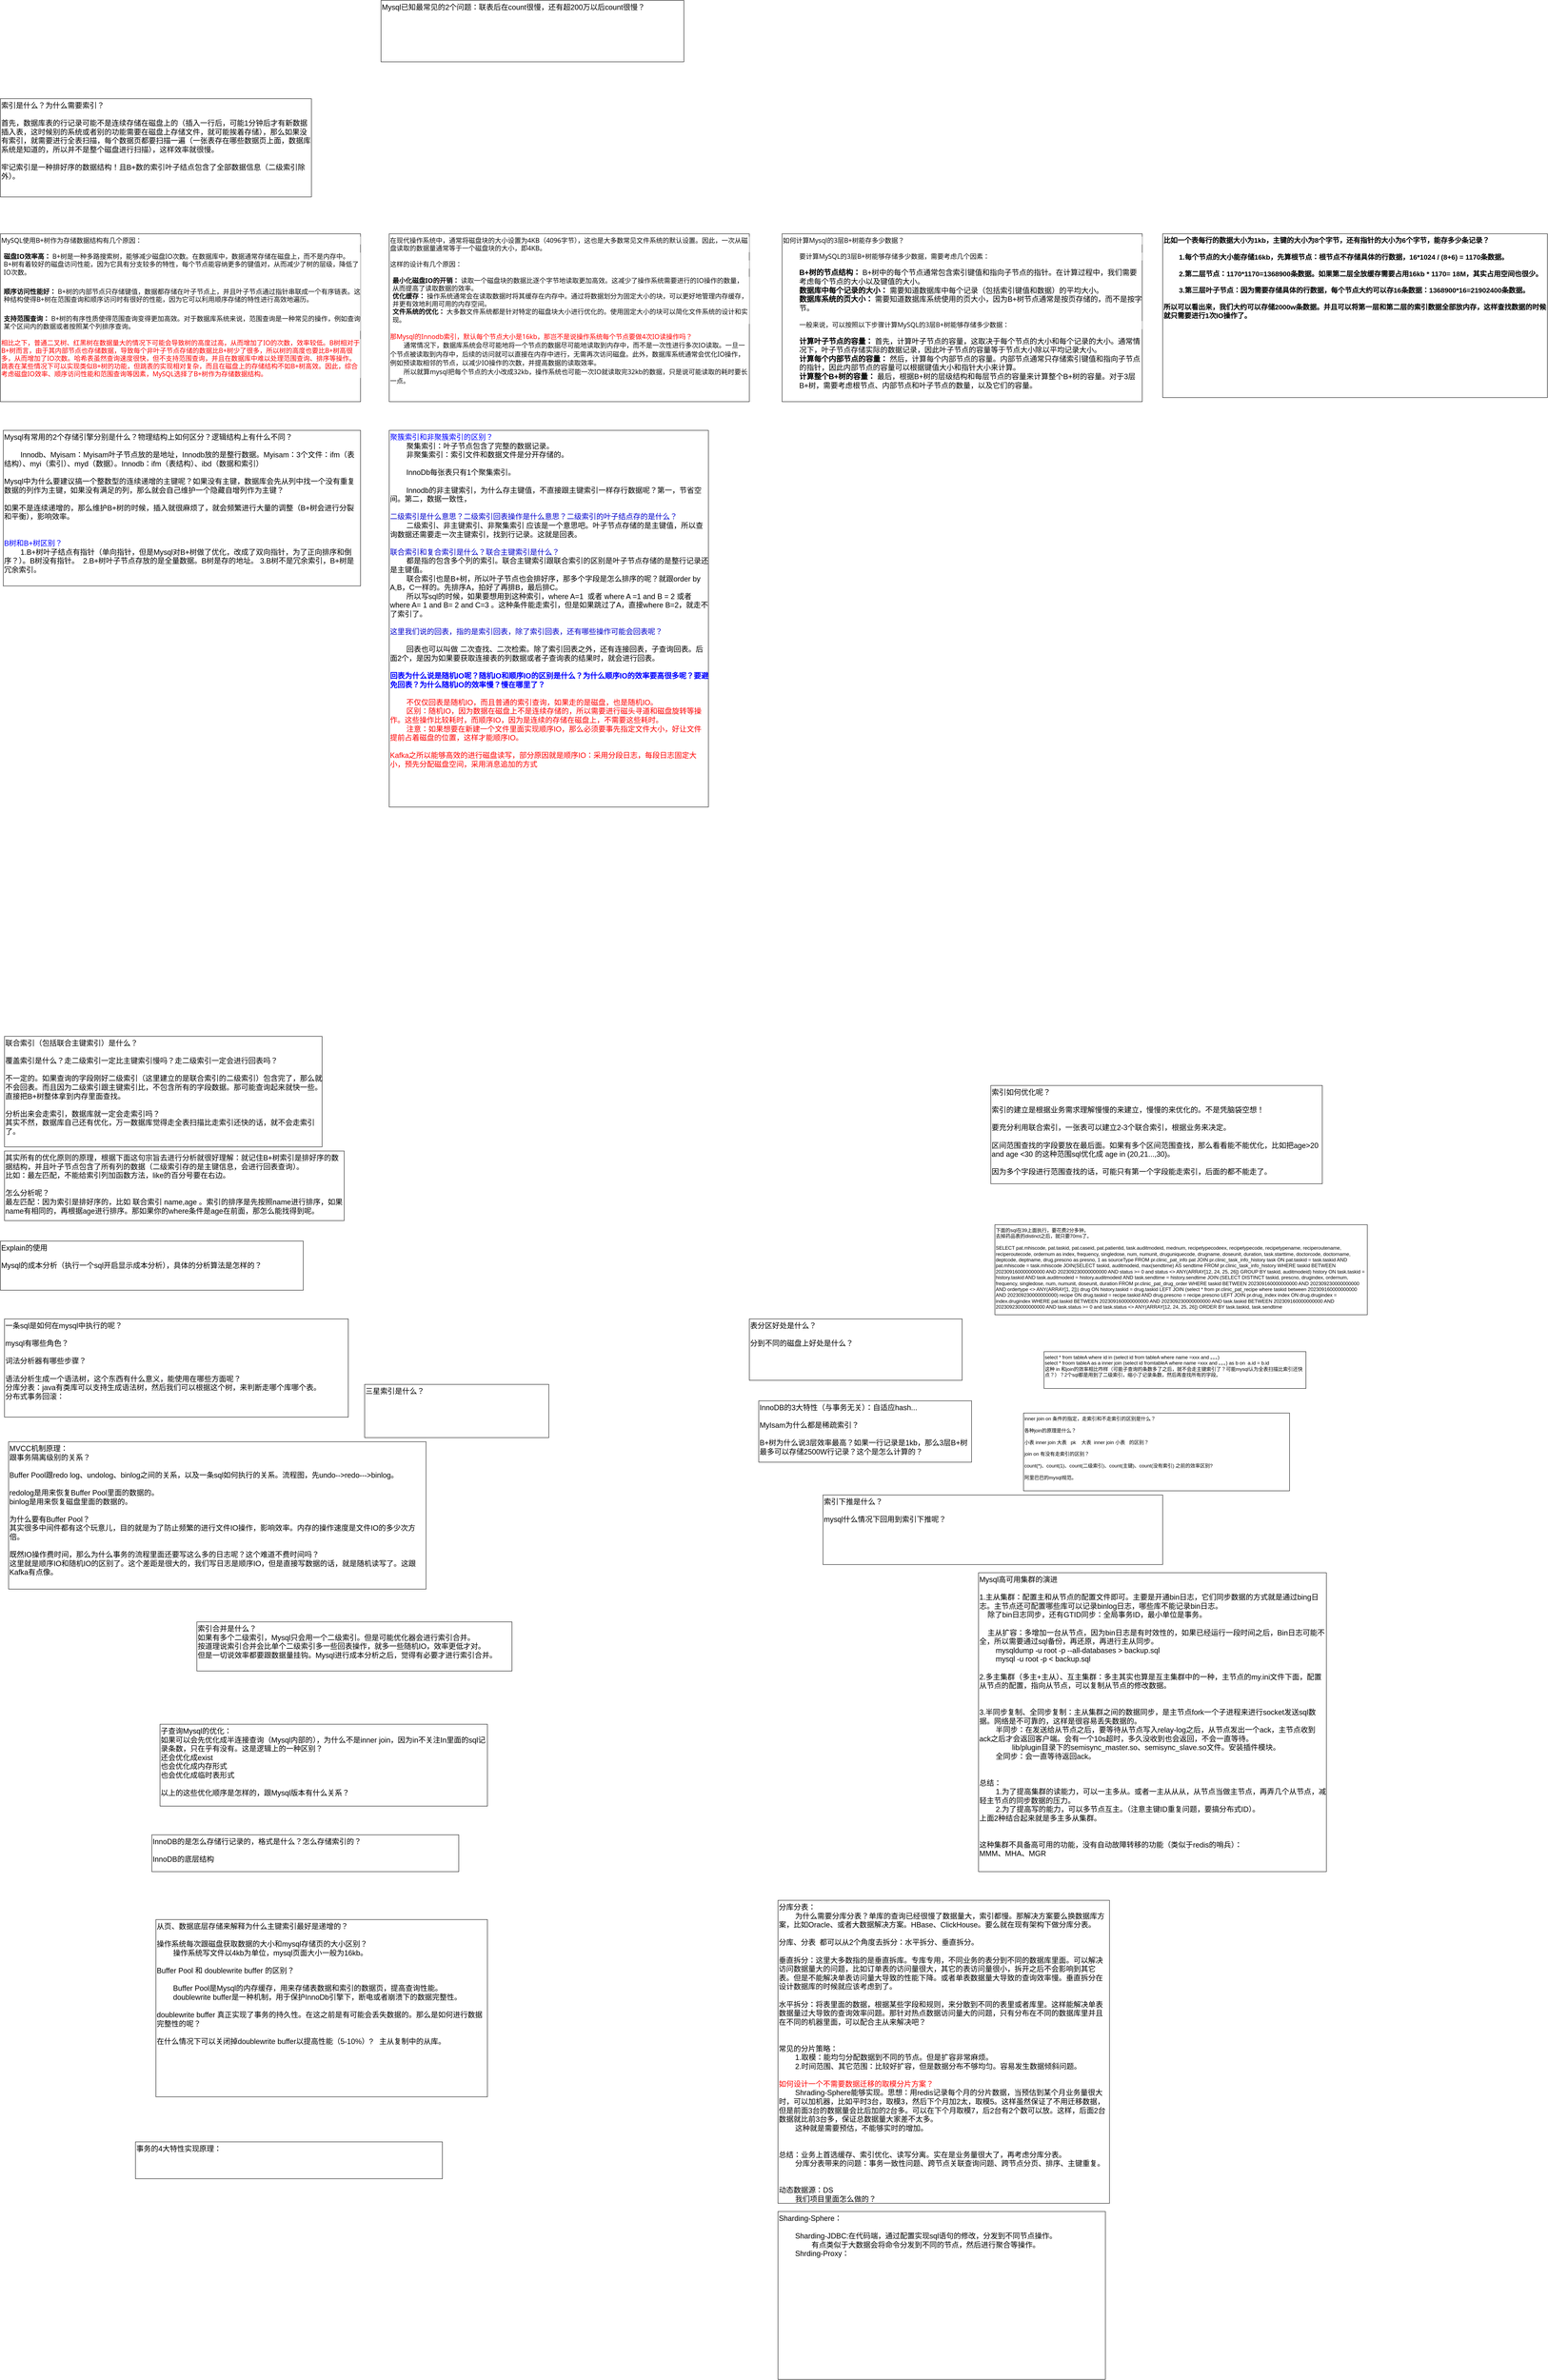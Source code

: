 <mxfile version="24.2.0" type="github">
  <diagram name="第 1 页" id="L6XU-YJSm6NN8EeBNm4k">
    <mxGraphModel dx="1687" dy="3216" grid="1" gridSize="10" guides="1" tooltips="1" connect="1" arrows="1" fold="1" page="1" pageScale="1" pageWidth="827" pageHeight="1169" math="0" shadow="0">
      <root>
        <mxCell id="0" />
        <mxCell id="1" parent="0" />
        <mxCell id="aYSDuqsWhtXODDXYn9be-3" value="&lt;font color=&quot;#0000ff&quot; style=&quot;font-size: 18px;&quot;&gt;聚簇索引和非聚簇索引的区别？&lt;/font&gt;&lt;div&gt;&lt;font style=&quot;font-size: 18px;&quot;&gt;&lt;span style=&quot;white-space: pre;&quot;&gt;&#x9;&lt;/span&gt;聚集索引：叶子节点包含了完整的数据记录。&lt;/font&gt;&lt;/div&gt;&lt;div&gt;&lt;font style=&quot;font-size: 18px;&quot;&gt;&lt;span style=&quot;white-space: pre;&quot;&gt;&#x9;&lt;/span&gt;非聚集索引：索引文件和数据文件是分开存储的。&lt;/font&gt;&lt;/div&gt;&lt;div&gt;&lt;font style=&quot;font-size: 18px;&quot;&gt;&lt;br&gt;&lt;span style=&quot;white-space: pre;&quot;&gt;&#x9;&lt;/span&gt;InnoDb每张表只有1个聚集索引。&lt;/font&gt;&lt;/div&gt;&lt;div&gt;&lt;font style=&quot;font-size: 18px;&quot;&gt;&lt;br&gt;&lt;/font&gt;&lt;/div&gt;&lt;div&gt;&lt;font style=&quot;font-size: 18px;&quot;&gt;&lt;span style=&quot;white-space: pre;&quot;&gt;&#x9;&lt;/span&gt;Innodb的非主键索引，为什么存主键值，不直接跟主键索引一样存行数据呢？第一，节省空间。第二，数据一致性，&lt;br&gt;&lt;/font&gt;&lt;/div&gt;&lt;div&gt;&lt;font style=&quot;font-size: 18px;&quot;&gt;&lt;br&gt;&lt;font color=&quot;#0000cc&quot;&gt;二级索引是什么意思？二级索引回表操作是什么意思？二级索引的叶子结点存的是什么？&lt;/font&gt;&lt;/font&gt;&lt;/div&gt;&lt;div&gt;&lt;font style=&quot;font-size: 18px;&quot;&gt;&lt;span style=&quot;white-space: pre;&quot;&gt;&#x9;&lt;/span&gt;二级索引、非主键索引、非聚集索引 应该是一个意思吧。叶子节点存储的是主键值，所以查询数据还需要走一次主键索引，找到行记录。这就是回表。&lt;br&gt;&lt;/font&gt;&lt;/div&gt;&lt;div&gt;&lt;font style=&quot;font-size: 18px;&quot;&gt;&lt;br&gt;&lt;/font&gt;&lt;/div&gt;&lt;div&gt;&lt;font color=&quot;#0000cc&quot; style=&quot;font-size: 18px;&quot;&gt;联合索引和复合索引是什么？联合主键索引是什么？&lt;/font&gt;&lt;/div&gt;&lt;div&gt;&lt;font style=&quot;font-size: 18px;&quot;&gt;&lt;span style=&quot;white-space: pre;&quot;&gt;&#x9;&lt;/span&gt;都是指的包含多个列的索引。联合主键索引跟联合索引的区别是叶子节点存储的是整行记录还是主键值。&lt;/font&gt;&lt;/div&gt;&lt;div&gt;&lt;font style=&quot;font-size: 18px;&quot;&gt;&lt;span style=&quot;white-space: pre;&quot;&gt;&#x9;&lt;/span&gt;联合索引也是B+树，所以叶子节点也会排好序，那多个字段是怎么排序的呢？就跟order by A,B，C一样的。先排序A，拍好了再排B，最后排C。&lt;/font&gt;&lt;/div&gt;&lt;div&gt;&lt;font style=&quot;font-size: 18px;&quot;&gt;&lt;span style=&quot;white-space: pre;&quot;&gt;&#x9;&lt;/span&gt;所以写sql的时候，如果要想用到这种索引，where A=1&amp;nbsp; 或者 where A =1 and B = 2 或者 where A= 1 and B= 2 and C=3 。这种条件能走索引，但是如果跳过了A，直接where B=2，就走不了索引了。&lt;br&gt;&lt;br&gt;&lt;font color=&quot;#0000cc&quot;&gt;这里我们说的回表，指的是索引回表，除了索引回表，还有哪些操作可能会回表呢？&lt;/font&gt;&lt;br&gt;&lt;br&gt;&lt;span style=&quot;white-space: pre;&quot;&gt;&#x9;&lt;/span&gt;回表也可以叫做 二次查找、二次检索。除了索引回表之外，还有连接回表，子查询回表。后面2个，是因为如果要获取连接表的列数据或者子查询表的结果时，就会进行回表。&lt;br&gt;&lt;br&gt;&lt;b&gt;&lt;font color=&quot;#0000ff&quot;&gt;回表为什么说是随机IO呢？随机IO和顺序IO的区别是什么？为什么顺序IO的效率要高很多呢？要避免回表？为什么随机IO的效率慢？慢在哪里了？&lt;/font&gt;&lt;/b&gt;&lt;br&gt;&lt;span style=&quot;white-space: pre;&quot;&gt;&#x9;&lt;/span&gt;&lt;br&gt;&lt;span style=&quot;white-space: pre;&quot;&gt;&#x9;&lt;/span&gt;&lt;font color=&quot;#ff0000&quot;&gt;不仅仅回表是随机IO，而且普通的索引查询，如果走的是磁盘，也是随机IO。&lt;br&gt;&lt;span style=&quot;white-space: pre;&quot;&gt;&#x9;&lt;/span&gt;区别：随机IO，因为数据在磁盘上不是连续存储的，所以需要进行磁头寻道和磁盘旋转等操作。这些操作比较耗时，而顺序IO，因为是连续的存储在磁盘上，不需要这些耗时。&lt;br&gt;&lt;span style=&quot;white-space: pre;&quot;&gt;&#x9;&lt;/span&gt;注意：如果想要在新建一个文件里面实现顺序IO，那么必须要事先指定文件大小，好让文件提前占着磁盘的位置，这样才能顺序IO。&lt;br&gt;&lt;br&gt;Kafka之所以能够高效的进行磁盘读写，部分原因就是顺序IO：采用分段日志，每段日志固定大小，预先分配磁盘空间，采用消息追加的方式&lt;/font&gt;&lt;br&gt;&lt;/font&gt;&lt;/div&gt;" style="rounded=0;whiteSpace=wrap;html=1;verticalAlign=top;align=left;" parent="1" vertex="1">
          <mxGeometry x="950" y="-410" width="780" height="920" as="geometry" />
        </mxCell>
        <mxCell id="DzlcBEAfJtIRjQRNxWo9-1" value="&lt;font style=&quot;font-size: 18px;&quot;&gt;Explain的使用&lt;br&gt;&lt;br&gt;Mysql的成本分析（执行一个sql开启显示成本分析），具体的分析算法是怎样的？&lt;br&gt;&lt;/font&gt;" style="rounded=0;whiteSpace=wrap;html=1;verticalAlign=top;align=left;" parent="1" vertex="1">
          <mxGeometry y="1570" width="740" height="120" as="geometry" />
        </mxCell>
        <mxCell id="PFGi73NgZuRSLPyA7w7K-1" value="&lt;font style=&quot;font-size: 18px;&quot;&gt;联合索引（包括联合主键索引）是什么？&lt;br&gt;&lt;br&gt;覆盖索引是什么？走二级索引一定比主键索引慢吗？走二级索引一定会进行回表吗？&lt;br&gt;&lt;br&gt;不一定的。如果查询的字段刚好二级索引（这里建立的是联合索引的二级索引）包含完了，那么就不会回表。而且因为二级索引跟主键索引比，不包含所有的字段数据。那可能查询起来就快一些。直接把B+树整体拿到内存里面查找。&lt;br&gt;&lt;br&gt;分析出来会走索引，数据库就一定会走索引吗？&lt;br&gt;其实不然，数据库自己还有优化，万一数据库觉得走全表扫描比走索引还快的话，就不会走索引了。&lt;br&gt;&lt;br&gt;&lt;br&gt;&lt;/font&gt;" style="rounded=0;whiteSpace=wrap;html=1;verticalAlign=top;align=left;" parent="1" vertex="1">
          <mxGeometry x="10" y="1070" width="776" height="270" as="geometry" />
        </mxCell>
        <mxCell id="PFGi73NgZuRSLPyA7w7K-2" value="&lt;font style=&quot;font-size: 18px;&quot;&gt;索引是什么？为什么需要索引？&lt;br&gt;&lt;br&gt;首先，数据库表的行记录可能不是连续存储在磁盘上的（插入一行后，可能1分钟后才有新数据插入表，这时候别的系统或者别的功能需要在磁盘上存储文件，就可能挨着存储），那么如果没有索引，就需要进行全表扫描，每个数据页都要扫描一遍（一张表存在哪些数据页上面，数据库系统是知道的，所以并不是整个磁盘进行扫描），这样效率就很慢。&lt;br&gt;&lt;br&gt;牢记索引是一种排好序的数据结构！且B+数的索引叶子结点包含了全部数据信息（二级索引除外）。&lt;br&gt;&lt;/font&gt;" style="rounded=0;whiteSpace=wrap;html=1;verticalAlign=top;align=left;" parent="1" vertex="1">
          <mxGeometry y="-1220" width="760" height="240" as="geometry" />
        </mxCell>
        <mxCell id="PFGi73NgZuRSLPyA7w7K-3" value="&lt;font style=&quot;font-size: 18px;&quot;&gt;其实所有的优化原则的原理，根据下面这句宗旨去进行分析就很好理解：就记住B+树索引是排好序的数据结构，并且叶子节点包含了所有列的数据（二级索引存的是主键信息，会进行回表查询）。&lt;br style=&quot;border-color: var(--border-color);&quot;&gt;比如：最左匹配，不能给索引列加函数方法，like的百分号要在右边。&lt;br&gt;&lt;br style=&quot;border-color: var(--border-color);&quot;&gt;怎么分析呢？&lt;br style=&quot;border-color: var(--border-color);&quot;&gt;最左匹配：因为索引是排好序的，比如 联合索引 name,age 。索引的排序是先按照name进行排序，如果name有相同的，再根据age进行排序。那如果你的where条件是age在前面，那怎么能找得到呢。&lt;br&gt;&lt;/font&gt;" style="rounded=0;whiteSpace=wrap;html=1;verticalAlign=top;align=left;" parent="1" vertex="1">
          <mxGeometry x="10" y="1350" width="830" height="170" as="geometry" />
        </mxCell>
        <mxCell id="r750OqilGSKwBD_I3ron-2" value="&lt;font style=&quot;font-size: 18px;&quot;&gt;索引下推是什么？&lt;br&gt;&lt;br&gt;mysql什么情况下回用到索引下推呢？&lt;br&gt;&lt;/font&gt;" style="rounded=0;whiteSpace=wrap;html=1;verticalAlign=top;align=left;" parent="1" vertex="1">
          <mxGeometry x="2010" y="2190" width="830" height="170" as="geometry" />
        </mxCell>
        <mxCell id="r750OqilGSKwBD_I3ron-3" value="&lt;font style=&quot;font-size: 18px;&quot;&gt;一条sql是如何在mysql中执行的呢？&lt;br&gt;&lt;br&gt;mysql有哪些角色？&lt;br&gt;&lt;br&gt;词法分析器有哪些步骤？&lt;br&gt;&lt;br&gt;语法分析生成一个语法树，这个东西有什么意义，能使用在哪些方面呢？&lt;br&gt;分库分表：java有类库可以支持生成语法树，然后我们可以根据这个树，来判断走哪个库哪个表。&lt;br&gt;分布式事务回滚：&lt;br&gt;&lt;/font&gt;" style="rounded=0;whiteSpace=wrap;html=1;verticalAlign=top;align=left;" parent="1" vertex="1">
          <mxGeometry x="10" y="1760" width="840" height="240" as="geometry" />
        </mxCell>
        <mxCell id="MdRjEa7SP88yfNxcg5VE-1" value="&lt;font style=&quot;font-size: 18px;&quot;&gt;索引如何优化呢？&lt;br&gt;&lt;br&gt;索引的建立是根据业务需求理解慢慢的来建立，慢慢的来优化的。不是凭脑袋空想！&lt;br&gt;&lt;br&gt;要充分利用联合索引，一张表可以建立2-3个联合索引，根据业务来决定。&lt;br&gt;&lt;br&gt;区间范围查找的字段要放在最后面。如果有多个区间范围查找，那么看看能不能优化，比如把age&amp;gt;20 and age &amp;lt;30 的这种范围sql优化成 age in (20,21...,30)。&lt;br&gt;&lt;br&gt;因为多个字段进行范围查找的话，可能只有第一个字段能走索引，后面的都不能走了。&lt;br&gt;&lt;/font&gt;" style="rounded=0;whiteSpace=wrap;html=1;verticalAlign=top;align=left;" parent="1" vertex="1">
          <mxGeometry x="2420" y="1190" width="810" height="240" as="geometry" />
        </mxCell>
        <mxCell id="MdRjEa7SP88yfNxcg5VE-2" value="下面的sql在39上面执行，要花费2分多钟。&lt;br&gt;去掉药品表的distinct之后，就只要70ms了。&lt;br&gt;&lt;br&gt;SELECT pat.mhiscode, pat.taskid, pat.caseid, pat.patientid, task.auditmodeid, mednum, recipetypecodeex, recipetypecode, recipetypename, reciperoutename, reciperoutecode, ordernum as index, frequency, singledose, num, numunit, druguniquecode, drugname, doseunit, duration, task.starttime, doctorcode, doctorname, deptcode, deptname, drug.prescno as presno, 1 as sourceType FROM pr.clinic_pat_info pat JOIN pr.clinic_task_info_history task ON pat.taskid = task.taskid AND pat.mhiscode = task.mhiscode JOIN(SELECT taskid, auditmodeid, max(sendtime) AS sendtime FROM pr.clinic_task_info_history WHERE taskid BETWEEN 202309160000000000 AND 202309230000000000 AND status &amp;gt;= 0 and status &amp;lt;&amp;gt; ANY(ARRAY[12, 24, 25, 26]) GROUP BY taskid, auditmodeid) history ON task.taskid = history.taskid AND task.auditmodeid = history.auditmodeid AND task.sendtime = history.sendtime JOIN (SELECT DISTINCT taskid, prescno, drugindex, ordernum, frequency, singledose, num, numunit, doseunit, duration FROM pr.clinic_pat_drug_order WHERE taskid BETWEEN 202309160000000000 AND 202309230000000000 AND ordertype &amp;lt;&amp;gt; ANY(ARRAY[1, 2])) drug ON history.taskid = drug.taskid LEFT JOIN (select * from pr.clinic_pat_recipe where taskid between 202309160000000000 AND 202309230000000000) recipe ON drug.taskid = recipe.taskid AND drug.prescno = recipe.prescno LEFT JOIN pr.drug_index index ON drug.drugindex = index.drugindex WHERE pat.taskid BETWEEN 202309160000000000 AND 202309230000000000 AND task.taskid BETWEEN 202309160000000000 AND &lt;br&gt;202309230000000000 AND task.status &amp;gt;= 0 and task.status &amp;lt;&amp;gt; ANY(ARRAY[12, 24, 25, 26]) ORDER BY task.taskid, task.sendtime" style="rounded=0;whiteSpace=wrap;html=1;verticalAlign=top;align=left;" parent="1" vertex="1">
          <mxGeometry x="2430" y="1530" width="910" height="220" as="geometry" />
        </mxCell>
        <mxCell id="X4JwkC8u1-y5Jrn2BpA5-1" value="select * from tableA where id in (select id from tableA where name =xxx and 。。。)&lt;br&gt;select * froom tableA as a inner join (select id fromtableA where name =xxx and 。。。) as b on&amp;nbsp; a.id = b.id&lt;br&gt;这种 in 和join的效率相比咋样（可能子查询的条数多了之后，就不会走主键索引了？可能mysql认为全表扫描比索引还快点？）？2个sql都是用到了二级索引，缩小了记录条数，然后再查找所有的字段。" style="rounded=0;whiteSpace=wrap;html=1;verticalAlign=top;align=left;" parent="1" vertex="1">
          <mxGeometry x="2550" y="1840" width="640" height="90" as="geometry" />
        </mxCell>
        <mxCell id="X4JwkC8u1-y5Jrn2BpA5-2" value="inner join on 条件的指定，走索引和不走索引的区别是什么？&lt;br&gt;&lt;br&gt;各种join的原理是什么？&lt;br&gt;&lt;br&gt;小表 inner join 大表&amp;nbsp; &amp;nbsp;pk&amp;nbsp; &amp;nbsp; 大表&amp;nbsp; inner join 小表&amp;nbsp; &amp;nbsp;的区别？&lt;br&gt;&lt;br&gt;join on 有没有走索引的区别？&lt;br&gt;&lt;br&gt;count(*)、count(1)、count(二级索引)、count(主键)、count(没有索引) 之前的效率区别?&lt;br&gt;&lt;br&gt;阿里巴巴的mysql规范。" style="rounded=0;whiteSpace=wrap;html=1;verticalAlign=top;align=left;" parent="1" vertex="1">
          <mxGeometry x="2500" y="1990" width="650" height="190" as="geometry" />
        </mxCell>
        <mxCell id="1pvLfjOu5_eiv0kYw-xj-1" value="&lt;font style=&quot;font-size: 18px;&quot;&gt;MVCC机制原理：&lt;br&gt;跟事务隔离级别的关系？&lt;br&gt;&lt;br&gt;Buffer Pool跟redo log、undolog、binlog之间的关系，以及一条sql如何执行的关系。流程图，先undo--&amp;gt;redo---&amp;gt;binlog。&lt;br&gt;&lt;br&gt;redolog是用来恢复Buffer Pool里面的数据的。&lt;br&gt;binlog是用来恢复磁盘里面的数据的。&lt;br&gt;&lt;br&gt;为什么要有Buffer Pool？&lt;br&gt;其实很多中间件都有这个玩意儿，目的就是为了防止频繁的进行文件IO操作，影响效率。内存的操作速度是文件IO的多少次方倍。&lt;br&gt;&lt;br&gt;既然IO操作费时间，那么为什么事务的流程里面还要写这么多的日志呢？这个难道不费时间吗？&lt;br&gt;这里就是顺序IO和随机IO的区别了。这个差距是很大的，我们写日志是顺序IO，但是直接写数据的话，就是随机读写了。这跟Kafka有点像。&lt;br&gt;&lt;br&gt;&lt;/font&gt;" style="rounded=0;whiteSpace=wrap;html=1;verticalAlign=top;align=left;" parent="1" vertex="1">
          <mxGeometry x="20" y="2060" width="1020" height="360" as="geometry" />
        </mxCell>
        <mxCell id="DgoiZzh3QHl1QlPg7UnV-1" value="&lt;font style=&quot;font-size: 18px;&quot;&gt;InnoDB的3大特性（与事务无关）：自适应hash...&lt;br&gt;&lt;br&gt;MyIsam为什么都是稀疏索引？&lt;br&gt;&lt;br&gt;B+树为什么说3层效率最高？如果一行记录是1kb，那么3层B+树最多可以存储2500W行记录？这个是怎么计算的？&lt;br&gt;&lt;/font&gt;" style="rounded=0;whiteSpace=wrap;html=1;verticalAlign=top;align=left;" parent="1" vertex="1">
          <mxGeometry x="1853" y="1960" width="520" height="150" as="geometry" />
        </mxCell>
        <mxCell id="DgoiZzh3QHl1QlPg7UnV-3" value="&lt;font style=&quot;font-size: 18px;&quot;&gt;三星索引是什么？&lt;br&gt;&lt;br&gt;&lt;/font&gt;" style="rounded=0;whiteSpace=wrap;html=1;verticalAlign=top;align=left;" parent="1" vertex="1">
          <mxGeometry x="890" y="1920" width="450" height="130" as="geometry" />
        </mxCell>
        <mxCell id="TDYWAo7VMzj91rLCB7Ix-1" value="&lt;font style=&quot;font-size: 18px;&quot;&gt;索引合并是什么？&lt;br&gt;如果有多个二级索引，Mysql只会用一个二级索引。但是可能优化器会进行索引合并。&lt;br&gt;按道理说索引合并会比单个二级索引多一些回表操作，就多一些随机IO，效率更低才对。&lt;br&gt;但是一切说效率都要跟数据量挂钩。Mysql进行成本分析之后，觉得有必要才进行索引合并。&lt;br&gt;&lt;/font&gt;" style="rounded=0;whiteSpace=wrap;html=1;verticalAlign=top;align=left;" parent="1" vertex="1">
          <mxGeometry x="480" y="2500" width="770" height="120" as="geometry" />
        </mxCell>
        <mxCell id="9TrS2JWGWcBnD62vof_O-1" value="&lt;font style=&quot;font-size: 18px;&quot;&gt;子查询Mysql的优化：&lt;br&gt;如果可以会先优化成半连接查询（Mysql内部的），为什么不是inner join，因为in不关注In里面的sql记录条数，只在乎有没有。这是逻辑上的一种区别？&lt;br&gt;还会优化成exist&lt;br&gt;也会优化成内存形式&lt;br&gt;也会优化成临时表形式&lt;br&gt;&lt;br&gt;以上的这些优化顺序是怎样的，跟Mysql版本有什么关系？&lt;br&gt;&lt;/font&gt;" style="rounded=0;whiteSpace=wrap;html=1;verticalAlign=top;align=left;" parent="1" vertex="1">
          <mxGeometry x="390" y="2750" width="800" height="200" as="geometry" />
        </mxCell>
        <mxCell id="9TrS2JWGWcBnD62vof_O-2" value="&lt;font style=&quot;font-size: 18px;&quot;&gt;InnoDB的是怎么存储行记录的，格式是什么？怎么存储索引的？&lt;br&gt;&lt;br&gt;InnoDB的底层结构&lt;br&gt;&lt;/font&gt;" style="rounded=0;whiteSpace=wrap;html=1;verticalAlign=top;align=left;" parent="1" vertex="1">
          <mxGeometry x="370" y="3020" width="750" height="90" as="geometry" />
        </mxCell>
        <mxCell id="dTx3rwTkO2r90H_nULGv-1" value="&lt;font style=&quot;font-size: 18px;&quot;&gt;从页、数据底层存储来解释为什么主键索引最好是递增的？&lt;br&gt;&lt;br&gt;操作系统每次跟磁盘获取数据的大小和mysql存储页的大小区别？&lt;br&gt;&lt;span style=&quot;white-space: pre;&quot;&gt;&#x9;&lt;/span&gt;操作系统写文件以4kb为单位，mysql页面大小一般为16kb。&lt;br&gt;&lt;br&gt;Buffer Pool 和 doublewrite buffer 的区别？&lt;br&gt;&lt;br&gt;&lt;span style=&quot;white-space: pre;&quot;&gt;&#x9;&lt;/span&gt;Buffer Pool是Mysql的内存缓存，用来存储表数据和索引的数据页，提高查询性能。&lt;br&gt;&lt;span style=&quot;white-space: pre;&quot;&gt;&#x9;&lt;/span&gt;doublewrite buffer是一种机制，用于保护InnoDb引擎下，断电或者崩溃下的数据完整性。&lt;br&gt;&lt;br&gt;doublewrite buffer 真正实现了事务的持久性。在这之前是有可能会丢失数据的。那么是如何进行数据完整性的呢？&lt;br&gt;&lt;br&gt;在什么情况下可以关闭掉doublewrite buffer以提高性能（5-10%）?&amp;nbsp; &amp;nbsp;主从复制中的从库。&lt;br&gt;&lt;br&gt;&lt;/font&gt;" style="rounded=0;whiteSpace=wrap;html=1;verticalAlign=top;align=left;" parent="1" vertex="1">
          <mxGeometry x="380" y="3227" width="810" height="433" as="geometry" />
        </mxCell>
        <mxCell id="N1tSuVbC6mHXAO_MOer2-1" value="&lt;font style=&quot;font-size: 18px;&quot;&gt;事务的4大特性实现原理：&lt;br&gt;&lt;/font&gt;" style="rounded=0;whiteSpace=wrap;html=1;verticalAlign=top;align=left;" parent="1" vertex="1">
          <mxGeometry x="330" y="3770" width="750" height="90" as="geometry" />
        </mxCell>
        <mxCell id="ICJE7UBgEt_on30tJHNk-1" value="&lt;font style=&quot;font-size: 18px;&quot;&gt;Mysql高可用集群的演进&lt;br&gt;&lt;br&gt;1.主从集群：配置主和从节点的配置文件即可。主要是开通bin日志，它们同步数据的方式就是通过bing日志。主节点还可配置哪些库可以记录binlog日志，哪些库不能记录bin日志。&lt;br&gt;&lt;span style=&quot;&quot;&gt;&lt;span style=&quot;&quot;&gt;&amp;nbsp;&amp;nbsp;&amp;nbsp;&amp;nbsp;&lt;/span&gt;&lt;/span&gt;除了bin日志同步，还有GTID同步：全局事务ID，最小单位是事务。&lt;br&gt;&lt;br&gt;&lt;span style=&quot;&quot;&gt;&lt;span style=&quot;&quot;&gt;&amp;nbsp;&amp;nbsp;&amp;nbsp;&amp;nbsp;&lt;/span&gt;&lt;/span&gt;主从扩容：多增加一台从节点，因为bin日志是有时效性的，如果已经运行一段时间之后，Bin日志可能不全，所以需要通过sql备份，再还原，再进行主从同步。&lt;br&gt;&lt;span style=&quot;&quot;&gt;&lt;span style=&quot;&quot;&gt;&amp;nbsp;&amp;nbsp;&amp;nbsp;&amp;nbsp;&lt;/span&gt;&lt;/span&gt;&lt;span style=&quot;&quot;&gt;&lt;span style=&quot;&quot;&gt;&amp;nbsp;&amp;nbsp;&amp;nbsp;&amp;nbsp;&lt;/span&gt;&lt;/span&gt;mysqldump -u root -p --all-databases &amp;gt; backup.sql&amp;nbsp;&lt;br&gt;&lt;span style=&quot;&quot;&gt;&lt;span style=&quot;white-space: pre;&quot;&gt;&amp;nbsp;&amp;nbsp;&amp;nbsp;&amp;nbsp;&lt;span style=&quot;white-space: pre;&quot;&gt;&#x9;&lt;/span&gt;&lt;/span&gt;&lt;/span&gt;mysql -u root -p &amp;lt; backup.sql&lt;br&gt;&lt;br&gt;2.多主集群（多主+主从）、互主集群：多主其实也算是互主集群中的一种，主节点的my.ini文件下面，配置从节点的配置，指向从节点，可以复制从节点的修改数据。&lt;br&gt;&lt;br&gt;&lt;br&gt;3.半同步复制、全同步复制：主从集群之间的数据同步，是主节点fork一个子进程来进行socket发送sql数据。网络是不可靠的，这样是很容易丢失数据的。&lt;br&gt;&lt;span style=&quot;white-space: pre;&quot;&gt;&#x9;&lt;/span&gt;半同步：在发送给从节点之后，要等待从节点写入relay-log之后，从节点发出一个ack，主节点收到ack之后才会返回客户端。会有一个10s超时，多久没收到也会返回，不会一直等待。&lt;br&gt;&lt;span style=&quot;white-space: pre;&quot;&gt;&#x9;&lt;/span&gt;&lt;span style=&quot;white-space: pre;&quot;&gt;&#x9;&lt;/span&gt;lib/plugin目录下的semisync_master.so、semisync_slave.so文件。安装插件模块。&lt;br&gt;&lt;span style=&quot;white-space: pre;&quot;&gt;&#x9;&lt;/span&gt;全同步：会一直等待返回ack。&lt;br&gt;&lt;br&gt;&lt;br&gt;总结：&lt;br&gt;&lt;span style=&quot;white-space: pre;&quot;&gt;&#x9;&lt;/span&gt;1.为了提高集群的读能力，可以一主多从。或者一主从从从，从节点当做主节点，再弄几个从节点，减轻主节点的同步数据的压力。&lt;br&gt;&lt;span style=&quot;white-space: pre;&quot;&gt;&#x9;&lt;/span&gt;2.为了提高写的能力，可以多节点互主。（注意主键ID重复问题，要搞分布式ID）。&lt;br&gt;上面2种结合起来就是多主多从集群。&lt;br&gt;&lt;br&gt;&lt;br&gt;这种集群不具备高可用的功能，没有自动故障转移的功能（类似于redis的哨兵）：&lt;br&gt;MMM、MHA、MGR&lt;br&gt;&lt;br&gt;&lt;br&gt;&lt;br&gt;&lt;/font&gt;" style="rounded=0;whiteSpace=wrap;html=1;verticalAlign=top;align=left;" parent="1" vertex="1">
          <mxGeometry x="2390" y="2380" width="850" height="730" as="geometry" />
        </mxCell>
        <mxCell id="ICJE7UBgEt_on30tJHNk-2" value="&lt;font style=&quot;font-size: 18px;&quot;&gt;分库分表：&lt;br&gt;&lt;span style=&quot;white-space: pre;&quot;&gt;&#x9;&lt;/span&gt;为什么需要分库分表？单库的查询已经很慢了数据量大，索引都慢。那解决方案要么换数据库方案，比如Oracle、或者大数据解决方案。HBase、ClickHouse。要么就在现有架构下做分库分表。&lt;br&gt;&lt;br&gt;分库、分表&amp;nbsp; 都可以从2个角度去拆分：水平拆分、垂直拆分。&lt;br&gt;&lt;br&gt;垂直拆分：这里大多数指的是垂直拆库。专库专用，不同业务的表分到不同的数据库里面。可以解决访问数据量大的问题，比如订单表的访问量很大，其它的表访问量很小，拆开之后不会影响到其它表。但是不能解决单表访问量大导致的性能下降。或者单表数据量大导致的查询效率慢。垂直拆分在设计数据库的时候就应该考虑到了。&lt;br&gt;&lt;br&gt;水平拆分：将表里面的数据，根据某些字段和规则，来分散到不同的表里或者库里。这样能解决单表数据量过大导致的查询效率问题。那针对热点数据访问量大的问题，只有分布在不同的数据库里并且在不同的机器里面，可以配合主从来解决吧？&lt;br&gt;&lt;br&gt;&lt;br&gt;常见的分片策略：&lt;br&gt;&lt;span style=&quot;white-space: pre;&quot;&gt;&#x9;&lt;/span&gt;1.取模：能均匀分配数据到不同的节点。但是扩容非常麻烦。&lt;br&gt;&lt;span style=&quot;white-space: pre;&quot;&gt;&#x9;&lt;/span&gt;2.时间范围、其它范围：比较好扩容，但是数据分布不够均匀。容易发生数据倾斜问题。&lt;br&gt;&lt;br&gt;&lt;font color=&quot;#ff0000&quot;&gt;如何设计一个不需要数据迁移的取模分片方案？&lt;br&gt;&lt;/font&gt;&lt;span style=&quot;white-space: pre;&quot;&gt;&#x9;&lt;/span&gt;Shrading-Sphere能够实现。思想：用redis记录每个月的分片数据，当预估到某个月业务量很大时，可以加机器，比如平时3台，取模3，然后下个月加2太，取模5。这样虽然保证了不用迁移数据，但是前面3台的数据量会比后加的2台多。可以在下个月取模7，后2台有2个数可以放。这样，后面2台数据就比前3台多，保证总数据量大家差不太多。&lt;br&gt;&lt;span style=&quot;white-space: pre;&quot;&gt;&#x9;&lt;/span&gt;这种就是需要预估，不能够实时的增加。&lt;br&gt;&lt;br&gt;&lt;br&gt;总结：业务上首选缓存、索引优化、读写分离。实在是业务量很大了，再考虑分库分表。&lt;br&gt;&lt;span style=&quot;white-space: pre;&quot;&gt;&#x9;&lt;/span&gt;分库分表带来的问题：事务一致性问题、跨节点关联查询问题、跨节点分页、排序、主键重复。&lt;br&gt;&lt;br&gt;&lt;br&gt;动态数据源：DS&lt;br&gt;&lt;span style=&quot;white-space: pre;&quot;&gt;&#x9;&lt;/span&gt;我们项目里面怎么做的？&lt;br&gt;&lt;/font&gt;" style="rounded=0;whiteSpace=wrap;html=1;verticalAlign=top;align=left;" parent="1" vertex="1">
          <mxGeometry x="1900" y="3180" width="810" height="740" as="geometry" />
        </mxCell>
        <mxCell id="pqmF28eFS-mHkBI-EK1a-1" value="&lt;font style=&quot;font-size: 18px;&quot;&gt;Sharding-Sphere：&lt;br&gt;&lt;br&gt;&lt;span style=&quot;white-space: pre;&quot;&gt;&#x9;&lt;/span&gt;Sharding-JDBC:在代码端，通过配置实现sql语句的修改，分发到不同节点操作。&lt;br&gt;&lt;span style=&quot;white-space: pre;&quot;&gt;&#x9;&lt;/span&gt;&lt;span style=&quot;white-space: pre;&quot;&gt;&#x9;&lt;/span&gt;有点类似于大数据会将命令分发到不同的节点，然后进行聚合等操作。&lt;br&gt;&lt;span style=&quot;white-space: pre;&quot;&gt;&#x9;&lt;/span&gt;Shrding-Proxy：&lt;br&gt;&lt;/font&gt;" style="rounded=0;whiteSpace=wrap;html=1;verticalAlign=top;align=left;" parent="1" vertex="1">
          <mxGeometry x="1900" y="3940" width="800" height="410" as="geometry" />
        </mxCell>
        <mxCell id="FjCXFoLGvi7i4B6VUWgo-1" value="&lt;font style=&quot;font-size: 18px;&quot;&gt;表分区好处是什么？&lt;br&gt;&lt;br&gt;分到不同的磁盘上好处是什么？&lt;br&gt;&lt;/font&gt;" style="rounded=0;whiteSpace=wrap;html=1;verticalAlign=top;align=left;" parent="1" vertex="1">
          <mxGeometry x="1830" y="1760" width="520" height="150" as="geometry" />
        </mxCell>
        <mxCell id="pL_fVSFi2-xkQOqUVK64-1" value="&lt;font style=&quot;font-size: 18px;&quot;&gt;Mysql已知最常见的2个问题：联表后在count很慢，还有超200万以后count很慢？&lt;br&gt;&lt;/font&gt;" style="rounded=0;whiteSpace=wrap;html=1;verticalAlign=top;align=left;" parent="1" vertex="1">
          <mxGeometry x="930" y="-1460" width="740" height="150" as="geometry" />
        </mxCell>
        <mxCell id="OvqQifl_5h74nlvK-wpV-1" value="&lt;font style=&quot;font-size: 18px;&quot;&gt;&lt;p style=&quot;border: 0px solid rgb(227, 227, 227); box-sizing: border-box; --tw-border-spacing-x: 0; --tw-border-spacing-y: 0; --tw-translate-x: 0; --tw-translate-y: 0; --tw-rotate: 0; --tw-skew-x: 0; --tw-skew-y: 0; --tw-scale-x: 1; --tw-scale-y: 1; --tw-pan-x: ; --tw-pan-y: ; --tw-pinch-zoom: ; --tw-scroll-snap-strictness: proximity; --tw-gradient-from-position: ; --tw-gradient-via-position: ; --tw-gradient-to-position: ; --tw-ordinal: ; --tw-slashed-zero: ; --tw-numeric-figure: ; --tw-numeric-spacing: ; --tw-numeric-fraction: ; --tw-ring-inset: ; --tw-ring-offset-width: 0px; --tw-ring-offset-color: #fff; --tw-ring-color: rgba(69,89,164,.5); --tw-ring-offset-shadow: 0 0 transparent; --tw-ring-shadow: 0 0 transparent; --tw-shadow: 0 0 transparent; --tw-shadow-colored: 0 0 transparent; --tw-blur: ; --tw-brightness: ; --tw-contrast: ; --tw-grayscale: ; --tw-hue-rotate: ; --tw-invert: ; --tw-saturate: ; --tw-sepia: ; --tw-drop-shadow: ; --tw-backdrop-blur: ; --tw-backdrop-brightness: ; --tw-backdrop-contrast: ; --tw-backdrop-grayscale: ; --tw-backdrop-hue-rotate: ; --tw-backdrop-invert: ; --tw-backdrop-opacity: ; --tw-backdrop-saturate: ; --tw-backdrop-sepia: ; margin: 0px 0px 1.25em; color: rgb(13, 13, 13); font-family: Söhne, ui-sans-serif, system-ui, -apple-system, &amp;quot;Segoe UI&amp;quot;, Roboto, Ubuntu, Cantarell, &amp;quot;Noto Sans&amp;quot;, sans-serif, &amp;quot;Helvetica Neue&amp;quot;, Arial, &amp;quot;Apple Color Emoji&amp;quot;, &amp;quot;Segoe UI Emoji&amp;quot;, &amp;quot;Segoe UI Symbol&amp;quot;, &amp;quot;Noto Color Emoji&amp;quot;; font-size: 16px; white-space-collapse: preserve; background-color: rgb(255, 255, 255);&quot;&gt;MySQL使用B+树作为存储数据结构有几个原因：&lt;/p&gt;&lt;ol style=&quot;border: 0px solid rgb(227, 227, 227); box-sizing: border-box; --tw-border-spacing-x: 0; --tw-border-spacing-y: 0; --tw-translate-x: 0; --tw-translate-y: 0; --tw-rotate: 0; --tw-skew-x: 0; --tw-skew-y: 0; --tw-scale-x: 1; --tw-scale-y: 1; --tw-pan-x: ; --tw-pan-y: ; --tw-pinch-zoom: ; --tw-scroll-snap-strictness: proximity; --tw-gradient-from-position: ; --tw-gradient-via-position: ; --tw-gradient-to-position: ; --tw-ordinal: ; --tw-slashed-zero: ; --tw-numeric-figure: ; --tw-numeric-spacing: ; --tw-numeric-fraction: ; --tw-ring-inset: ; --tw-ring-offset-width: 0px; --tw-ring-offset-color: #fff; --tw-ring-color: rgba(69,89,164,.5); --tw-ring-offset-shadow: 0 0 transparent; --tw-ring-shadow: 0 0 transparent; --tw-shadow: 0 0 transparent; --tw-shadow-colored: 0 0 transparent; --tw-blur: ; --tw-brightness: ; --tw-contrast: ; --tw-grayscale: ; --tw-hue-rotate: ; --tw-invert: ; --tw-saturate: ; --tw-sepia: ; --tw-drop-shadow: ; --tw-backdrop-blur: ; --tw-backdrop-brightness: ; --tw-backdrop-contrast: ; --tw-backdrop-grayscale: ; --tw-backdrop-hue-rotate: ; --tw-backdrop-invert: ; --tw-backdrop-opacity: ; --tw-backdrop-saturate: ; --tw-backdrop-sepia: ; list-style: none; margin: 1.25em 0px; padding: 0px; counter-reset: list-number 0; display: flex; flex-direction: column; color: rgb(13, 13, 13); font-family: Söhne, ui-sans-serif, system-ui, -apple-system, &amp;quot;Segoe UI&amp;quot;, Roboto, Ubuntu, Cantarell, &amp;quot;Noto Sans&amp;quot;, sans-serif, &amp;quot;Helvetica Neue&amp;quot;, Arial, &amp;quot;Apple Color Emoji&amp;quot;, &amp;quot;Segoe UI Emoji&amp;quot;, &amp;quot;Segoe UI Symbol&amp;quot;, &amp;quot;Noto Color Emoji&amp;quot;; font-size: 16px; white-space-collapse: preserve; background-color: rgb(255, 255, 255);&quot;&gt;&lt;li style=&quot;border: 0px solid rgb(227, 227, 227); box-sizing: border-box; --tw-border-spacing-x: 0; --tw-border-spacing-y: 0; --tw-translate-x: 0; --tw-translate-y: 0; --tw-rotate: 0; --tw-skew-x: 0; --tw-skew-y: 0; --tw-scale-x: 1; --tw-scale-y: 1; --tw-pan-x: ; --tw-pan-y: ; --tw-pinch-zoom: ; --tw-scroll-snap-strictness: proximity; --tw-gradient-from-position: ; --tw-gradient-via-position: ; --tw-gradient-to-position: ; --tw-ordinal: ; --tw-slashed-zero: ; --tw-numeric-figure: ; --tw-numeric-spacing: ; --tw-numeric-fraction: ; --tw-ring-inset: ; --tw-ring-offset-width: 0px; --tw-ring-offset-color: #fff; --tw-ring-color: rgba(69,89,164,.5); --tw-ring-offset-shadow: 0 0 transparent; --tw-ring-shadow: 0 0 transparent; --tw-shadow: 0 0 transparent; --tw-shadow-colored: 0 0 transparent; --tw-blur: ; --tw-brightness: ; --tw-contrast: ; --tw-grayscale: ; --tw-hue-rotate: ; --tw-invert: ; --tw-saturate: ; --tw-sepia: ; --tw-drop-shadow: ; --tw-backdrop-blur: ; --tw-backdrop-brightness: ; --tw-backdrop-contrast: ; --tw-backdrop-grayscale: ; --tw-backdrop-hue-rotate: ; --tw-backdrop-invert: ; --tw-backdrop-opacity: ; --tw-backdrop-saturate: ; --tw-backdrop-sepia: ; margin-bottom: 0px; margin-top: 0px; padding-left: 0.375em; counter-increment: list-number 1; display: block; min-height: 28px;&quot;&gt;&lt;p style=&quot;border: 0px solid rgb(227, 227, 227); box-sizing: border-box; --tw-border-spacing-x: 0; --tw-border-spacing-y: 0; --tw-translate-x: 0; --tw-translate-y: 0; --tw-rotate: 0; --tw-skew-x: 0; --tw-skew-y: 0; --tw-scale-x: 1; --tw-scale-y: 1; --tw-pan-x: ; --tw-pan-y: ; --tw-pinch-zoom: ; --tw-scroll-snap-strictness: proximity; --tw-gradient-from-position: ; --tw-gradient-via-position: ; --tw-gradient-to-position: ; --tw-ordinal: ; --tw-slashed-zero: ; --tw-numeric-figure: ; --tw-numeric-spacing: ; --tw-numeric-fraction: ; --tw-ring-inset: ; --tw-ring-offset-width: 0px; --tw-ring-offset-color: #fff; --tw-ring-color: rgba(69,89,164,.5); --tw-ring-offset-shadow: 0 0 transparent; --tw-ring-shadow: 0 0 transparent; --tw-shadow: 0 0 transparent; --tw-shadow-colored: 0 0 transparent; --tw-blur: ; --tw-brightness: ; --tw-contrast: ; --tw-grayscale: ; --tw-hue-rotate: ; --tw-invert: ; --tw-saturate: ; --tw-sepia: ; --tw-drop-shadow: ; --tw-backdrop-blur: ; --tw-backdrop-brightness: ; --tw-backdrop-contrast: ; --tw-backdrop-grayscale: ; --tw-backdrop-hue-rotate: ; --tw-backdrop-invert: ; --tw-backdrop-opacity: ; --tw-backdrop-saturate: ; --tw-backdrop-sepia: ; margin: 0px;&quot;&gt;&lt;span style=&quot;border: 0px solid rgb(227, 227, 227); box-sizing: border-box; --tw-border-spacing-x: 0; --tw-border-spacing-y: 0; --tw-translate-x: 0; --tw-translate-y: 0; --tw-rotate: 0; --tw-skew-x: 0; --tw-skew-y: 0; --tw-scale-x: 1; --tw-scale-y: 1; --tw-pan-x: ; --tw-pan-y: ; --tw-pinch-zoom: ; --tw-scroll-snap-strictness: proximity; --tw-gradient-from-position: ; --tw-gradient-via-position: ; --tw-gradient-to-position: ; --tw-ordinal: ; --tw-slashed-zero: ; --tw-numeric-figure: ; --tw-numeric-spacing: ; --tw-numeric-fraction: ; --tw-ring-inset: ; --tw-ring-offset-width: 0px; --tw-ring-offset-color: #fff; --tw-ring-color: rgba(69,89,164,.5); --tw-ring-offset-shadow: 0 0 transparent; --tw-ring-shadow: 0 0 transparent; --tw-shadow: 0 0 transparent; --tw-shadow-colored: 0 0 transparent; --tw-blur: ; --tw-brightness: ; --tw-contrast: ; --tw-grayscale: ; --tw-hue-rotate: ; --tw-invert: ; --tw-saturate: ; --tw-sepia: ; --tw-drop-shadow: ; --tw-backdrop-blur: ; --tw-backdrop-brightness: ; --tw-backdrop-contrast: ; --tw-backdrop-grayscale: ; --tw-backdrop-hue-rotate: ; --tw-backdrop-invert: ; --tw-backdrop-opacity: ; --tw-backdrop-saturate: ; --tw-backdrop-sepia: ; font-weight: 600; color: var(--tw-prose-bold);&quot;&gt;磁盘IO效率高：&lt;/span&gt; B+树是一种多路搜索树，能够减少磁盘IO次数。在数据库中，数据通常存储在磁盘上，而不是内存中。B+树有着较好的磁盘访问性能，因为它具有分支较多的特性，每个节点能容纳更多的键值对，从而减少了树的层级，降低了IO次数。&lt;/p&gt;&lt;/li&gt;&lt;li style=&quot;border: 0px solid rgb(227, 227, 227); box-sizing: border-box; --tw-border-spacing-x: 0; --tw-border-spacing-y: 0; --tw-translate-x: 0; --tw-translate-y: 0; --tw-rotate: 0; --tw-skew-x: 0; --tw-skew-y: 0; --tw-scale-x: 1; --tw-scale-y: 1; --tw-pan-x: ; --tw-pan-y: ; --tw-pinch-zoom: ; --tw-scroll-snap-strictness: proximity; --tw-gradient-from-position: ; --tw-gradient-via-position: ; --tw-gradient-to-position: ; --tw-ordinal: ; --tw-slashed-zero: ; --tw-numeric-figure: ; --tw-numeric-spacing: ; --tw-numeric-fraction: ; --tw-ring-inset: ; --tw-ring-offset-width: 0px; --tw-ring-offset-color: #fff; --tw-ring-color: rgba(69,89,164,.5); --tw-ring-offset-shadow: 0 0 transparent; --tw-ring-shadow: 0 0 transparent; --tw-shadow: 0 0 transparent; --tw-shadow-colored: 0 0 transparent; --tw-blur: ; --tw-brightness: ; --tw-contrast: ; --tw-grayscale: ; --tw-hue-rotate: ; --tw-invert: ; --tw-saturate: ; --tw-sepia: ; --tw-drop-shadow: ; --tw-backdrop-blur: ; --tw-backdrop-brightness: ; --tw-backdrop-contrast: ; --tw-backdrop-grayscale: ; --tw-backdrop-hue-rotate: ; --tw-backdrop-invert: ; --tw-backdrop-opacity: ; --tw-backdrop-saturate: ; --tw-backdrop-sepia: ; margin-bottom: 0px; margin-top: 0px; padding-left: 0.375em; counter-increment: list-number 1; display: block; min-height: 28px;&quot;&gt;&lt;p style=&quot;border: 0px solid rgb(227, 227, 227); box-sizing: border-box; --tw-border-spacing-x: 0; --tw-border-spacing-y: 0; --tw-translate-x: 0; --tw-translate-y: 0; --tw-rotate: 0; --tw-skew-x: 0; --tw-skew-y: 0; --tw-scale-x: 1; --tw-scale-y: 1; --tw-pan-x: ; --tw-pan-y: ; --tw-pinch-zoom: ; --tw-scroll-snap-strictness: proximity; --tw-gradient-from-position: ; --tw-gradient-via-position: ; --tw-gradient-to-position: ; --tw-ordinal: ; --tw-slashed-zero: ; --tw-numeric-figure: ; --tw-numeric-spacing: ; --tw-numeric-fraction: ; --tw-ring-inset: ; --tw-ring-offset-width: 0px; --tw-ring-offset-color: #fff; --tw-ring-color: rgba(69,89,164,.5); --tw-ring-offset-shadow: 0 0 transparent; --tw-ring-shadow: 0 0 transparent; --tw-shadow: 0 0 transparent; --tw-shadow-colored: 0 0 transparent; --tw-blur: ; --tw-brightness: ; --tw-contrast: ; --tw-grayscale: ; --tw-hue-rotate: ; --tw-invert: ; --tw-saturate: ; --tw-sepia: ; --tw-drop-shadow: ; --tw-backdrop-blur: ; --tw-backdrop-brightness: ; --tw-backdrop-contrast: ; --tw-backdrop-grayscale: ; --tw-backdrop-hue-rotate: ; --tw-backdrop-invert: ; --tw-backdrop-opacity: ; --tw-backdrop-saturate: ; --tw-backdrop-sepia: ; margin: 0px;&quot;&gt;&lt;br&gt;&lt;/p&gt;&lt;/li&gt;&lt;li style=&quot;border: 0px solid rgb(227, 227, 227); box-sizing: border-box; --tw-border-spacing-x: 0; --tw-border-spacing-y: 0; --tw-translate-x: 0; --tw-translate-y: 0; --tw-rotate: 0; --tw-skew-x: 0; --tw-skew-y: 0; --tw-scale-x: 1; --tw-scale-y: 1; --tw-pan-x: ; --tw-pan-y: ; --tw-pinch-zoom: ; --tw-scroll-snap-strictness: proximity; --tw-gradient-from-position: ; --tw-gradient-via-position: ; --tw-gradient-to-position: ; --tw-ordinal: ; --tw-slashed-zero: ; --tw-numeric-figure: ; --tw-numeric-spacing: ; --tw-numeric-fraction: ; --tw-ring-inset: ; --tw-ring-offset-width: 0px; --tw-ring-offset-color: #fff; --tw-ring-color: rgba(69,89,164,.5); --tw-ring-offset-shadow: 0 0 transparent; --tw-ring-shadow: 0 0 transparent; --tw-shadow: 0 0 transparent; --tw-shadow-colored: 0 0 transparent; --tw-blur: ; --tw-brightness: ; --tw-contrast: ; --tw-grayscale: ; --tw-hue-rotate: ; --tw-invert: ; --tw-saturate: ; --tw-sepia: ; --tw-drop-shadow: ; --tw-backdrop-blur: ; --tw-backdrop-brightness: ; --tw-backdrop-contrast: ; --tw-backdrop-grayscale: ; --tw-backdrop-hue-rotate: ; --tw-backdrop-invert: ; --tw-backdrop-opacity: ; --tw-backdrop-saturate: ; --tw-backdrop-sepia: ; margin-bottom: 0px; margin-top: 0px; padding-left: 0.375em; counter-increment: list-number 1; display: block; min-height: 28px;&quot;&gt;&lt;p style=&quot;border: 0px solid rgb(227, 227, 227); box-sizing: border-box; --tw-border-spacing-x: 0; --tw-border-spacing-y: 0; --tw-translate-x: 0; --tw-translate-y: 0; --tw-rotate: 0; --tw-skew-x: 0; --tw-skew-y: 0; --tw-scale-x: 1; --tw-scale-y: 1; --tw-pan-x: ; --tw-pan-y: ; --tw-pinch-zoom: ; --tw-scroll-snap-strictness: proximity; --tw-gradient-from-position: ; --tw-gradient-via-position: ; --tw-gradient-to-position: ; --tw-ordinal: ; --tw-slashed-zero: ; --tw-numeric-figure: ; --tw-numeric-spacing: ; --tw-numeric-fraction: ; --tw-ring-inset: ; --tw-ring-offset-width: 0px; --tw-ring-offset-color: #fff; --tw-ring-color: rgba(69,89,164,.5); --tw-ring-offset-shadow: 0 0 transparent; --tw-ring-shadow: 0 0 transparent; --tw-shadow: 0 0 transparent; --tw-shadow-colored: 0 0 transparent; --tw-blur: ; --tw-brightness: ; --tw-contrast: ; --tw-grayscale: ; --tw-hue-rotate: ; --tw-invert: ; --tw-saturate: ; --tw-sepia: ; --tw-drop-shadow: ; --tw-backdrop-blur: ; --tw-backdrop-brightness: ; --tw-backdrop-contrast: ; --tw-backdrop-grayscale: ; --tw-backdrop-hue-rotate: ; --tw-backdrop-invert: ; --tw-backdrop-opacity: ; --tw-backdrop-saturate: ; --tw-backdrop-sepia: ; margin: 0px;&quot;&gt;&lt;span style=&quot;border: 0px solid rgb(227, 227, 227); box-sizing: border-box; --tw-border-spacing-x: 0; --tw-border-spacing-y: 0; --tw-translate-x: 0; --tw-translate-y: 0; --tw-rotate: 0; --tw-skew-x: 0; --tw-skew-y: 0; --tw-scale-x: 1; --tw-scale-y: 1; --tw-pan-x: ; --tw-pan-y: ; --tw-pinch-zoom: ; --tw-scroll-snap-strictness: proximity; --tw-gradient-from-position: ; --tw-gradient-via-position: ; --tw-gradient-to-position: ; --tw-ordinal: ; --tw-slashed-zero: ; --tw-numeric-figure: ; --tw-numeric-spacing: ; --tw-numeric-fraction: ; --tw-ring-inset: ; --tw-ring-offset-width: 0px; --tw-ring-offset-color: #fff; --tw-ring-color: rgba(69,89,164,.5); --tw-ring-offset-shadow: 0 0 transparent; --tw-ring-shadow: 0 0 transparent; --tw-shadow: 0 0 transparent; --tw-shadow-colored: 0 0 transparent; --tw-blur: ; --tw-brightness: ; --tw-contrast: ; --tw-grayscale: ; --tw-hue-rotate: ; --tw-invert: ; --tw-saturate: ; --tw-sepia: ; --tw-drop-shadow: ; --tw-backdrop-blur: ; --tw-backdrop-brightness: ; --tw-backdrop-contrast: ; --tw-backdrop-grayscale: ; --tw-backdrop-hue-rotate: ; --tw-backdrop-invert: ; --tw-backdrop-opacity: ; --tw-backdrop-saturate: ; --tw-backdrop-sepia: ; font-weight: 600; color: var(--tw-prose-bold);&quot;&gt;顺序访问性能好：&lt;/span&gt; B+树的内部节点只存储键值，数据都存储在叶子节点上，并且叶子节点通过指针串联成一个有序链表。这种结构使得B+树在范围查询和顺序访问时有很好的性能，因为它可以利用顺序存储的特性进行高效地遍历。&lt;/p&gt;&lt;/li&gt;&lt;li style=&quot;border: 0px solid rgb(227, 227, 227); box-sizing: border-box; --tw-border-spacing-x: 0; --tw-border-spacing-y: 0; --tw-translate-x: 0; --tw-translate-y: 0; --tw-rotate: 0; --tw-skew-x: 0; --tw-skew-y: 0; --tw-scale-x: 1; --tw-scale-y: 1; --tw-pan-x: ; --tw-pan-y: ; --tw-pinch-zoom: ; --tw-scroll-snap-strictness: proximity; --tw-gradient-from-position: ; --tw-gradient-via-position: ; --tw-gradient-to-position: ; --tw-ordinal: ; --tw-slashed-zero: ; --tw-numeric-figure: ; --tw-numeric-spacing: ; --tw-numeric-fraction: ; --tw-ring-inset: ; --tw-ring-offset-width: 0px; --tw-ring-offset-color: #fff; --tw-ring-color: rgba(69,89,164,.5); --tw-ring-offset-shadow: 0 0 transparent; --tw-ring-shadow: 0 0 transparent; --tw-shadow: 0 0 transparent; --tw-shadow-colored: 0 0 transparent; --tw-blur: ; --tw-brightness: ; --tw-contrast: ; --tw-grayscale: ; --tw-hue-rotate: ; --tw-invert: ; --tw-saturate: ; --tw-sepia: ; --tw-drop-shadow: ; --tw-backdrop-blur: ; --tw-backdrop-brightness: ; --tw-backdrop-contrast: ; --tw-backdrop-grayscale: ; --tw-backdrop-hue-rotate: ; --tw-backdrop-invert: ; --tw-backdrop-opacity: ; --tw-backdrop-saturate: ; --tw-backdrop-sepia: ; margin-bottom: 0px; margin-top: 0px; padding-left: 0.375em; counter-increment: list-number 1; display: block; min-height: 28px;&quot;&gt;&lt;p style=&quot;border: 0px solid rgb(227, 227, 227); box-sizing: border-box; --tw-border-spacing-x: 0; --tw-border-spacing-y: 0; --tw-translate-x: 0; --tw-translate-y: 0; --tw-rotate: 0; --tw-skew-x: 0; --tw-skew-y: 0; --tw-scale-x: 1; --tw-scale-y: 1; --tw-pan-x: ; --tw-pan-y: ; --tw-pinch-zoom: ; --tw-scroll-snap-strictness: proximity; --tw-gradient-from-position: ; --tw-gradient-via-position: ; --tw-gradient-to-position: ; --tw-ordinal: ; --tw-slashed-zero: ; --tw-numeric-figure: ; --tw-numeric-spacing: ; --tw-numeric-fraction: ; --tw-ring-inset: ; --tw-ring-offset-width: 0px; --tw-ring-offset-color: #fff; --tw-ring-color: rgba(69,89,164,.5); --tw-ring-offset-shadow: 0 0 transparent; --tw-ring-shadow: 0 0 transparent; --tw-shadow: 0 0 transparent; --tw-shadow-colored: 0 0 transparent; --tw-blur: ; --tw-brightness: ; --tw-contrast: ; --tw-grayscale: ; --tw-hue-rotate: ; --tw-invert: ; --tw-saturate: ; --tw-sepia: ; --tw-drop-shadow: ; --tw-backdrop-blur: ; --tw-backdrop-brightness: ; --tw-backdrop-contrast: ; --tw-backdrop-grayscale: ; --tw-backdrop-hue-rotate: ; --tw-backdrop-invert: ; --tw-backdrop-opacity: ; --tw-backdrop-saturate: ; --tw-backdrop-sepia: ; margin: 0px;&quot;&gt;&lt;br&gt;&lt;/p&gt;&lt;/li&gt;&lt;li style=&quot;border: 0px solid rgb(227, 227, 227); box-sizing: border-box; --tw-border-spacing-x: 0; --tw-border-spacing-y: 0; --tw-translate-x: 0; --tw-translate-y: 0; --tw-rotate: 0; --tw-skew-x: 0; --tw-skew-y: 0; --tw-scale-x: 1; --tw-scale-y: 1; --tw-pan-x: ; --tw-pan-y: ; --tw-pinch-zoom: ; --tw-scroll-snap-strictness: proximity; --tw-gradient-from-position: ; --tw-gradient-via-position: ; --tw-gradient-to-position: ; --tw-ordinal: ; --tw-slashed-zero: ; --tw-numeric-figure: ; --tw-numeric-spacing: ; --tw-numeric-fraction: ; --tw-ring-inset: ; --tw-ring-offset-width: 0px; --tw-ring-offset-color: #fff; --tw-ring-color: rgba(69,89,164,.5); --tw-ring-offset-shadow: 0 0 transparent; --tw-ring-shadow: 0 0 transparent; --tw-shadow: 0 0 transparent; --tw-shadow-colored: 0 0 transparent; --tw-blur: ; --tw-brightness: ; --tw-contrast: ; --tw-grayscale: ; --tw-hue-rotate: ; --tw-invert: ; --tw-saturate: ; --tw-sepia: ; --tw-drop-shadow: ; --tw-backdrop-blur: ; --tw-backdrop-brightness: ; --tw-backdrop-contrast: ; --tw-backdrop-grayscale: ; --tw-backdrop-hue-rotate: ; --tw-backdrop-invert: ; --tw-backdrop-opacity: ; --tw-backdrop-saturate: ; --tw-backdrop-sepia: ; margin-bottom: 0px; margin-top: 0px; padding-left: 0.375em; counter-increment: list-number 1; display: block; min-height: 28px;&quot;&gt;&lt;p style=&quot;border: 0px solid rgb(227, 227, 227); box-sizing: border-box; --tw-border-spacing-x: 0; --tw-border-spacing-y: 0; --tw-translate-x: 0; --tw-translate-y: 0; --tw-rotate: 0; --tw-skew-x: 0; --tw-skew-y: 0; --tw-scale-x: 1; --tw-scale-y: 1; --tw-pan-x: ; --tw-pan-y: ; --tw-pinch-zoom: ; --tw-scroll-snap-strictness: proximity; --tw-gradient-from-position: ; --tw-gradient-via-position: ; --tw-gradient-to-position: ; --tw-ordinal: ; --tw-slashed-zero: ; --tw-numeric-figure: ; --tw-numeric-spacing: ; --tw-numeric-fraction: ; --tw-ring-inset: ; --tw-ring-offset-width: 0px; --tw-ring-offset-color: #fff; --tw-ring-color: rgba(69,89,164,.5); --tw-ring-offset-shadow: 0 0 transparent; --tw-ring-shadow: 0 0 transparent; --tw-shadow: 0 0 transparent; --tw-shadow-colored: 0 0 transparent; --tw-blur: ; --tw-brightness: ; --tw-contrast: ; --tw-grayscale: ; --tw-hue-rotate: ; --tw-invert: ; --tw-saturate: ; --tw-sepia: ; --tw-drop-shadow: ; --tw-backdrop-blur: ; --tw-backdrop-brightness: ; --tw-backdrop-contrast: ; --tw-backdrop-grayscale: ; --tw-backdrop-hue-rotate: ; --tw-backdrop-invert: ; --tw-backdrop-opacity: ; --tw-backdrop-saturate: ; --tw-backdrop-sepia: ; margin: 0px;&quot;&gt;&lt;span style=&quot;border: 0px solid rgb(227, 227, 227); box-sizing: border-box; --tw-border-spacing-x: 0; --tw-border-spacing-y: 0; --tw-translate-x: 0; --tw-translate-y: 0; --tw-rotate: 0; --tw-skew-x: 0; --tw-skew-y: 0; --tw-scale-x: 1; --tw-scale-y: 1; --tw-pan-x: ; --tw-pan-y: ; --tw-pinch-zoom: ; --tw-scroll-snap-strictness: proximity; --tw-gradient-from-position: ; --tw-gradient-via-position: ; --tw-gradient-to-position: ; --tw-ordinal: ; --tw-slashed-zero: ; --tw-numeric-figure: ; --tw-numeric-spacing: ; --tw-numeric-fraction: ; --tw-ring-inset: ; --tw-ring-offset-width: 0px; --tw-ring-offset-color: #fff; --tw-ring-color: rgba(69,89,164,.5); --tw-ring-offset-shadow: 0 0 transparent; --tw-ring-shadow: 0 0 transparent; --tw-shadow: 0 0 transparent; --tw-shadow-colored: 0 0 transparent; --tw-blur: ; --tw-brightness: ; --tw-contrast: ; --tw-grayscale: ; --tw-hue-rotate: ; --tw-invert: ; --tw-saturate: ; --tw-sepia: ; --tw-drop-shadow: ; --tw-backdrop-blur: ; --tw-backdrop-brightness: ; --tw-backdrop-contrast: ; --tw-backdrop-grayscale: ; --tw-backdrop-hue-rotate: ; --tw-backdrop-invert: ; --tw-backdrop-opacity: ; --tw-backdrop-saturate: ; --tw-backdrop-sepia: ; font-weight: 600; color: var(--tw-prose-bold);&quot;&gt;支持范围查询：&lt;/span&gt; B+树的有序性质使得范围查询变得更加高效。对于数据库系统来说，范围查询是一种常见的操作，例如查询某个区间内的数据或者按照某个列排序查询。&lt;/p&gt;&lt;/li&gt;&lt;/ol&gt;&lt;p style=&quot;border: 0px solid rgb(227, 227, 227); box-sizing: border-box; --tw-border-spacing-x: 0; --tw-border-spacing-y: 0; --tw-translate-x: 0; --tw-translate-y: 0; --tw-rotate: 0; --tw-skew-x: 0; --tw-skew-y: 0; --tw-scale-x: 1; --tw-scale-y: 1; --tw-pan-x: ; --tw-pan-y: ; --tw-pinch-zoom: ; --tw-scroll-snap-strictness: proximity; --tw-gradient-from-position: ; --tw-gradient-via-position: ; --tw-gradient-to-position: ; --tw-ordinal: ; --tw-slashed-zero: ; --tw-numeric-figure: ; --tw-numeric-spacing: ; --tw-numeric-fraction: ; --tw-ring-inset: ; --tw-ring-offset-width: 0px; --tw-ring-offset-color: #fff; --tw-ring-color: rgba(69,89,164,.5); --tw-ring-offset-shadow: 0 0 transparent; --tw-ring-shadow: 0 0 transparent; --tw-shadow: 0 0 transparent; --tw-shadow-colored: 0 0 transparent; --tw-blur: ; --tw-brightness: ; --tw-contrast: ; --tw-grayscale: ; --tw-hue-rotate: ; --tw-invert: ; --tw-saturate: ; --tw-sepia: ; --tw-drop-shadow: ; --tw-backdrop-blur: ; --tw-backdrop-brightness: ; --tw-backdrop-contrast: ; --tw-backdrop-grayscale: ; --tw-backdrop-hue-rotate: ; --tw-backdrop-invert: ; --tw-backdrop-opacity: ; --tw-backdrop-saturate: ; --tw-backdrop-sepia: ; margin: 1.25em 0px 0px; font-family: Söhne, ui-sans-serif, system-ui, -apple-system, &amp;quot;Segoe UI&amp;quot;, Roboto, Ubuntu, Cantarell, &amp;quot;Noto Sans&amp;quot;, sans-serif, &amp;quot;Helvetica Neue&amp;quot;, Arial, &amp;quot;Apple Color Emoji&amp;quot;, &amp;quot;Segoe UI Emoji&amp;quot;, &amp;quot;Segoe UI Symbol&amp;quot;, &amp;quot;Noto Color Emoji&amp;quot;; font-size: 16px; white-space-collapse: preserve; background-color: rgb(255, 255, 255);&quot;&gt;&lt;font color=&quot;#ff0000&quot;&gt;相比之下，普通二叉树、红黑树在数据量大的情况下可能会导致树的高度过高，从而增加了IO的次数，效率较低。B树相对于B+树而言，由于其内部节点也存储数据，导致每个非叶子节点存储的数据比B+树少了很多，所以树的高度也要比B+树高很多，从而增加了IO次数。哈希表虽然查询速度很快，但不支持范围查询，并且在数据库中难以处理范围查询、排序等操作。跳表在某些情况下可以实现类似B+树的功能，但跳表的实现相对复杂，而且在磁盘上的存储结构不如B+树高效。因此，综合考虑磁盘IO效率、顺序访问性能和范围查询等因素，MySQL选择了B+树作为存储数据结构。&lt;/font&gt;&lt;/p&gt;&lt;/font&gt;" style="rounded=0;whiteSpace=wrap;html=1;verticalAlign=top;align=left;fontSize=18;" parent="1" vertex="1">
          <mxGeometry y="-890" width="880" height="410" as="geometry" />
        </mxCell>
        <mxCell id="OvqQifl_5h74nlvK-wpV-2" value="&lt;font style=&quot;&quot;&gt;&lt;p style=&quot;font-size: 16px; border: 0px solid rgb(227, 227, 227); box-sizing: border-box; --tw-border-spacing-x: 0; --tw-border-spacing-y: 0; --tw-translate-x: 0; --tw-translate-y: 0; --tw-rotate: 0; --tw-skew-x: 0; --tw-skew-y: 0; --tw-scale-x: 1; --tw-scale-y: 1; --tw-pan-x: ; --tw-pan-y: ; --tw-pinch-zoom: ; --tw-scroll-snap-strictness: proximity; --tw-gradient-from-position: ; --tw-gradient-via-position: ; --tw-gradient-to-position: ; --tw-ordinal: ; --tw-slashed-zero: ; --tw-numeric-figure: ; --tw-numeric-spacing: ; --tw-numeric-fraction: ; --tw-ring-inset: ; --tw-ring-offset-width: 0px; --tw-ring-offset-color: #fff; --tw-ring-color: rgba(69,89,164,.5); --tw-ring-offset-shadow: 0 0 transparent; --tw-ring-shadow: 0 0 transparent; --tw-shadow: 0 0 transparent; --tw-shadow-colored: 0 0 transparent; --tw-blur: ; --tw-brightness: ; --tw-contrast: ; --tw-grayscale: ; --tw-hue-rotate: ; --tw-invert: ; --tw-saturate: ; --tw-sepia: ; --tw-drop-shadow: ; --tw-backdrop-blur: ; --tw-backdrop-brightness: ; --tw-backdrop-contrast: ; --tw-backdrop-grayscale: ; --tw-backdrop-hue-rotate: ; --tw-backdrop-invert: ; --tw-backdrop-opacity: ; --tw-backdrop-saturate: ; --tw-backdrop-sepia: ; margin: 0px 0px 1.25em; color: rgb(13, 13, 13); font-family: Söhne, ui-sans-serif, system-ui, -apple-system, &amp;quot;Segoe UI&amp;quot;, Roboto, Ubuntu, Cantarell, &amp;quot;Noto Sans&amp;quot;, sans-serif, &amp;quot;Helvetica Neue&amp;quot;, Arial, &amp;quot;Apple Color Emoji&amp;quot;, &amp;quot;Segoe UI Emoji&amp;quot;, &amp;quot;Segoe UI Symbol&amp;quot;, &amp;quot;Noto Color Emoji&amp;quot;; white-space-collapse: preserve; background-color: rgb(255, 255, 255);&quot;&gt;在现代操作系统中，通常将磁盘块的大小设置为4KB（4096字节），这也是大多数常见文件系统的默认设置。因此，一次从磁盘读取的数据量通常等于一个磁盘块的大小，即4KB。&lt;br&gt;&lt;/p&gt;&lt;p style=&quot;font-size: 16px; border: 0px solid rgb(227, 227, 227); box-sizing: border-box; --tw-border-spacing-x: 0; --tw-border-spacing-y: 0; --tw-translate-x: 0; --tw-translate-y: 0; --tw-rotate: 0; --tw-skew-x: 0; --tw-skew-y: 0; --tw-scale-x: 1; --tw-scale-y: 1; --tw-pan-x: ; --tw-pan-y: ; --tw-pinch-zoom: ; --tw-scroll-snap-strictness: proximity; --tw-gradient-from-position: ; --tw-gradient-via-position: ; --tw-gradient-to-position: ; --tw-ordinal: ; --tw-slashed-zero: ; --tw-numeric-figure: ; --tw-numeric-spacing: ; --tw-numeric-fraction: ; --tw-ring-inset: ; --tw-ring-offset-width: 0px; --tw-ring-offset-color: #fff; --tw-ring-color: rgba(69,89,164,.5); --tw-ring-offset-shadow: 0 0 transparent; --tw-ring-shadow: 0 0 transparent; --tw-shadow: 0 0 transparent; --tw-shadow-colored: 0 0 transparent; --tw-blur: ; --tw-brightness: ; --tw-contrast: ; --tw-grayscale: ; --tw-hue-rotate: ; --tw-invert: ; --tw-saturate: ; --tw-sepia: ; --tw-drop-shadow: ; --tw-backdrop-blur: ; --tw-backdrop-brightness: ; --tw-backdrop-contrast: ; --tw-backdrop-grayscale: ; --tw-backdrop-hue-rotate: ; --tw-backdrop-invert: ; --tw-backdrop-opacity: ; --tw-backdrop-saturate: ; --tw-backdrop-sepia: ; margin: 1.25em 0px; color: rgb(13, 13, 13); font-family: Söhne, ui-sans-serif, system-ui, -apple-system, &amp;quot;Segoe UI&amp;quot;, Roboto, Ubuntu, Cantarell, &amp;quot;Noto Sans&amp;quot;, sans-serif, &amp;quot;Helvetica Neue&amp;quot;, Arial, &amp;quot;Apple Color Emoji&amp;quot;, &amp;quot;Segoe UI Emoji&amp;quot;, &amp;quot;Segoe UI Symbol&amp;quot;, &amp;quot;Noto Color Emoji&amp;quot;; white-space-collapse: preserve; background-color: rgb(255, 255, 255);&quot;&gt;这样的设计有几个原因：&lt;/p&gt;&lt;ol style=&quot;font-size: 16px; border: 0px solid rgb(227, 227, 227); box-sizing: border-box; --tw-border-spacing-x: 0; --tw-border-spacing-y: 0; --tw-translate-x: 0; --tw-translate-y: 0; --tw-rotate: 0; --tw-skew-x: 0; --tw-skew-y: 0; --tw-scale-x: 1; --tw-scale-y: 1; --tw-pan-x: ; --tw-pan-y: ; --tw-pinch-zoom: ; --tw-scroll-snap-strictness: proximity; --tw-gradient-from-position: ; --tw-gradient-via-position: ; --tw-gradient-to-position: ; --tw-ordinal: ; --tw-slashed-zero: ; --tw-numeric-figure: ; --tw-numeric-spacing: ; --tw-numeric-fraction: ; --tw-ring-inset: ; --tw-ring-offset-width: 0px; --tw-ring-offset-color: #fff; --tw-ring-color: rgba(69,89,164,.5); --tw-ring-offset-shadow: 0 0 transparent; --tw-ring-shadow: 0 0 transparent; --tw-shadow: 0 0 transparent; --tw-shadow-colored: 0 0 transparent; --tw-blur: ; --tw-brightness: ; --tw-contrast: ; --tw-grayscale: ; --tw-hue-rotate: ; --tw-invert: ; --tw-saturate: ; --tw-sepia: ; --tw-drop-shadow: ; --tw-backdrop-blur: ; --tw-backdrop-brightness: ; --tw-backdrop-contrast: ; --tw-backdrop-grayscale: ; --tw-backdrop-hue-rotate: ; --tw-backdrop-invert: ; --tw-backdrop-opacity: ; --tw-backdrop-saturate: ; --tw-backdrop-sepia: ; list-style: none; margin: 1.25em 0px; padding: 0px; counter-reset: list-number 0; display: flex; flex-direction: column; color: rgb(13, 13, 13); font-family: Söhne, ui-sans-serif, system-ui, -apple-system, &amp;quot;Segoe UI&amp;quot;, Roboto, Ubuntu, Cantarell, &amp;quot;Noto Sans&amp;quot;, sans-serif, &amp;quot;Helvetica Neue&amp;quot;, Arial, &amp;quot;Apple Color Emoji&amp;quot;, &amp;quot;Segoe UI Emoji&amp;quot;, &amp;quot;Segoe UI Symbol&amp;quot;, &amp;quot;Noto Color Emoji&amp;quot;; white-space-collapse: preserve; background-color: rgb(255, 255, 255);&quot;&gt;&lt;li style=&quot;border: 0px solid rgb(227, 227, 227); box-sizing: border-box; --tw-border-spacing-x: 0; --tw-border-spacing-y: 0; --tw-translate-x: 0; --tw-translate-y: 0; --tw-rotate: 0; --tw-skew-x: 0; --tw-skew-y: 0; --tw-scale-x: 1; --tw-scale-y: 1; --tw-pan-x: ; --tw-pan-y: ; --tw-pinch-zoom: ; --tw-scroll-snap-strictness: proximity; --tw-gradient-from-position: ; --tw-gradient-via-position: ; --tw-gradient-to-position: ; --tw-ordinal: ; --tw-slashed-zero: ; --tw-numeric-figure: ; --tw-numeric-spacing: ; --tw-numeric-fraction: ; --tw-ring-inset: ; --tw-ring-offset-width: 0px; --tw-ring-offset-color: #fff; --tw-ring-color: rgba(69,89,164,.5); --tw-ring-offset-shadow: 0 0 transparent; --tw-ring-shadow: 0 0 transparent; --tw-shadow: 0 0 transparent; --tw-shadow-colored: 0 0 transparent; --tw-blur: ; --tw-brightness: ; --tw-contrast: ; --tw-grayscale: ; --tw-hue-rotate: ; --tw-invert: ; --tw-saturate: ; --tw-sepia: ; --tw-drop-shadow: ; --tw-backdrop-blur: ; --tw-backdrop-brightness: ; --tw-backdrop-contrast: ; --tw-backdrop-grayscale: ; --tw-backdrop-hue-rotate: ; --tw-backdrop-invert: ; --tw-backdrop-opacity: ; --tw-backdrop-saturate: ; --tw-backdrop-sepia: ; margin-bottom: 0px; margin-top: 0px; padding-left: 0.375em; counter-increment: list-number 1; display: block; min-height: 28px;&quot;&gt;&lt;p style=&quot;border: 0px solid rgb(227, 227, 227); box-sizing: border-box; --tw-border-spacing-x: 0; --tw-border-spacing-y: 0; --tw-translate-x: 0; --tw-translate-y: 0; --tw-rotate: 0; --tw-skew-x: 0; --tw-skew-y: 0; --tw-scale-x: 1; --tw-scale-y: 1; --tw-pan-x: ; --tw-pan-y: ; --tw-pinch-zoom: ; --tw-scroll-snap-strictness: proximity; --tw-gradient-from-position: ; --tw-gradient-via-position: ; --tw-gradient-to-position: ; --tw-ordinal: ; --tw-slashed-zero: ; --tw-numeric-figure: ; --tw-numeric-spacing: ; --tw-numeric-fraction: ; --tw-ring-inset: ; --tw-ring-offset-width: 0px; --tw-ring-offset-color: #fff; --tw-ring-color: rgba(69,89,164,.5); --tw-ring-offset-shadow: 0 0 transparent; --tw-ring-shadow: 0 0 transparent; --tw-shadow: 0 0 transparent; --tw-shadow-colored: 0 0 transparent; --tw-blur: ; --tw-brightness: ; --tw-contrast: ; --tw-grayscale: ; --tw-hue-rotate: ; --tw-invert: ; --tw-saturate: ; --tw-sepia: ; --tw-drop-shadow: ; --tw-backdrop-blur: ; --tw-backdrop-brightness: ; --tw-backdrop-contrast: ; --tw-backdrop-grayscale: ; --tw-backdrop-hue-rotate: ; --tw-backdrop-invert: ; --tw-backdrop-opacity: ; --tw-backdrop-saturate: ; --tw-backdrop-sepia: ; margin: 0px;&quot;&gt;&lt;span style=&quot;border: 0px solid rgb(227, 227, 227); box-sizing: border-box; --tw-border-spacing-x: 0; --tw-border-spacing-y: 0; --tw-translate-x: 0; --tw-translate-y: 0; --tw-rotate: 0; --tw-skew-x: 0; --tw-skew-y: 0; --tw-scale-x: 1; --tw-scale-y: 1; --tw-pan-x: ; --tw-pan-y: ; --tw-pinch-zoom: ; --tw-scroll-snap-strictness: proximity; --tw-gradient-from-position: ; --tw-gradient-via-position: ; --tw-gradient-to-position: ; --tw-ordinal: ; --tw-slashed-zero: ; --tw-numeric-figure: ; --tw-numeric-spacing: ; --tw-numeric-fraction: ; --tw-ring-inset: ; --tw-ring-offset-width: 0px; --tw-ring-offset-color: #fff; --tw-ring-color: rgba(69,89,164,.5); --tw-ring-offset-shadow: 0 0 transparent; --tw-ring-shadow: 0 0 transparent; --tw-shadow: 0 0 transparent; --tw-shadow-colored: 0 0 transparent; --tw-blur: ; --tw-brightness: ; --tw-contrast: ; --tw-grayscale: ; --tw-hue-rotate: ; --tw-invert: ; --tw-saturate: ; --tw-sepia: ; --tw-drop-shadow: ; --tw-backdrop-blur: ; --tw-backdrop-brightness: ; --tw-backdrop-contrast: ; --tw-backdrop-grayscale: ; --tw-backdrop-hue-rotate: ; --tw-backdrop-invert: ; --tw-backdrop-opacity: ; --tw-backdrop-saturate: ; --tw-backdrop-sepia: ; font-weight: 600; color: var(--tw-prose-bold);&quot;&gt;最小化磁盘IO的开销：&lt;/span&gt; 读取一个磁盘块的数据比逐个字节地读取更加高效。这减少了操作系统需要进行的IO操作的数量，从而提高了读取数据的效率。&lt;/p&gt;&lt;/li&gt;&lt;li style=&quot;border: 0px solid rgb(227, 227, 227); box-sizing: border-box; --tw-border-spacing-x: 0; --tw-border-spacing-y: 0; --tw-translate-x: 0; --tw-translate-y: 0; --tw-rotate: 0; --tw-skew-x: 0; --tw-skew-y: 0; --tw-scale-x: 1; --tw-scale-y: 1; --tw-pan-x: ; --tw-pan-y: ; --tw-pinch-zoom: ; --tw-scroll-snap-strictness: proximity; --tw-gradient-from-position: ; --tw-gradient-via-position: ; --tw-gradient-to-position: ; --tw-ordinal: ; --tw-slashed-zero: ; --tw-numeric-figure: ; --tw-numeric-spacing: ; --tw-numeric-fraction: ; --tw-ring-inset: ; --tw-ring-offset-width: 0px; --tw-ring-offset-color: #fff; --tw-ring-color: rgba(69,89,164,.5); --tw-ring-offset-shadow: 0 0 transparent; --tw-ring-shadow: 0 0 transparent; --tw-shadow: 0 0 transparent; --tw-shadow-colored: 0 0 transparent; --tw-blur: ; --tw-brightness: ; --tw-contrast: ; --tw-grayscale: ; --tw-hue-rotate: ; --tw-invert: ; --tw-saturate: ; --tw-sepia: ; --tw-drop-shadow: ; --tw-backdrop-blur: ; --tw-backdrop-brightness: ; --tw-backdrop-contrast: ; --tw-backdrop-grayscale: ; --tw-backdrop-hue-rotate: ; --tw-backdrop-invert: ; --tw-backdrop-opacity: ; --tw-backdrop-saturate: ; --tw-backdrop-sepia: ; margin-bottom: 0px; margin-top: 0px; padding-left: 0.375em; counter-increment: list-number 1; display: block; min-height: 28px;&quot;&gt;&lt;p style=&quot;border: 0px solid rgb(227, 227, 227); box-sizing: border-box; --tw-border-spacing-x: 0; --tw-border-spacing-y: 0; --tw-translate-x: 0; --tw-translate-y: 0; --tw-rotate: 0; --tw-skew-x: 0; --tw-skew-y: 0; --tw-scale-x: 1; --tw-scale-y: 1; --tw-pan-x: ; --tw-pan-y: ; --tw-pinch-zoom: ; --tw-scroll-snap-strictness: proximity; --tw-gradient-from-position: ; --tw-gradient-via-position: ; --tw-gradient-to-position: ; --tw-ordinal: ; --tw-slashed-zero: ; --tw-numeric-figure: ; --tw-numeric-spacing: ; --tw-numeric-fraction: ; --tw-ring-inset: ; --tw-ring-offset-width: 0px; --tw-ring-offset-color: #fff; --tw-ring-color: rgba(69,89,164,.5); --tw-ring-offset-shadow: 0 0 transparent; --tw-ring-shadow: 0 0 transparent; --tw-shadow: 0 0 transparent; --tw-shadow-colored: 0 0 transparent; --tw-blur: ; --tw-brightness: ; --tw-contrast: ; --tw-grayscale: ; --tw-hue-rotate: ; --tw-invert: ; --tw-saturate: ; --tw-sepia: ; --tw-drop-shadow: ; --tw-backdrop-blur: ; --tw-backdrop-brightness: ; --tw-backdrop-contrast: ; --tw-backdrop-grayscale: ; --tw-backdrop-hue-rotate: ; --tw-backdrop-invert: ; --tw-backdrop-opacity: ; --tw-backdrop-saturate: ; --tw-backdrop-sepia: ; margin: 0px;&quot;&gt;&lt;span style=&quot;border: 0px solid rgb(227, 227, 227); box-sizing: border-box; --tw-border-spacing-x: 0; --tw-border-spacing-y: 0; --tw-translate-x: 0; --tw-translate-y: 0; --tw-rotate: 0; --tw-skew-x: 0; --tw-skew-y: 0; --tw-scale-x: 1; --tw-scale-y: 1; --tw-pan-x: ; --tw-pan-y: ; --tw-pinch-zoom: ; --tw-scroll-snap-strictness: proximity; --tw-gradient-from-position: ; --tw-gradient-via-position: ; --tw-gradient-to-position: ; --tw-ordinal: ; --tw-slashed-zero: ; --tw-numeric-figure: ; --tw-numeric-spacing: ; --tw-numeric-fraction: ; --tw-ring-inset: ; --tw-ring-offset-width: 0px; --tw-ring-offset-color: #fff; --tw-ring-color: rgba(69,89,164,.5); --tw-ring-offset-shadow: 0 0 transparent; --tw-ring-shadow: 0 0 transparent; --tw-shadow: 0 0 transparent; --tw-shadow-colored: 0 0 transparent; --tw-blur: ; --tw-brightness: ; --tw-contrast: ; --tw-grayscale: ; --tw-hue-rotate: ; --tw-invert: ; --tw-saturate: ; --tw-sepia: ; --tw-drop-shadow: ; --tw-backdrop-blur: ; --tw-backdrop-brightness: ; --tw-backdrop-contrast: ; --tw-backdrop-grayscale: ; --tw-backdrop-hue-rotate: ; --tw-backdrop-invert: ; --tw-backdrop-opacity: ; --tw-backdrop-saturate: ; --tw-backdrop-sepia: ; font-weight: 600; color: var(--tw-prose-bold);&quot;&gt;优化缓存：&lt;/span&gt; 操作系统通常会在读取数据时将其缓存在内存中。通过将数据划分为固定大小的块，可以更好地管理内存缓存，并更有效地利用可用的内存空间。&lt;/p&gt;&lt;/li&gt;&lt;li style=&quot;border: 0px solid rgb(227, 227, 227); box-sizing: border-box; --tw-border-spacing-x: 0; --tw-border-spacing-y: 0; --tw-translate-x: 0; --tw-translate-y: 0; --tw-rotate: 0; --tw-skew-x: 0; --tw-skew-y: 0; --tw-scale-x: 1; --tw-scale-y: 1; --tw-pan-x: ; --tw-pan-y: ; --tw-pinch-zoom: ; --tw-scroll-snap-strictness: proximity; --tw-gradient-from-position: ; --tw-gradient-via-position: ; --tw-gradient-to-position: ; --tw-ordinal: ; --tw-slashed-zero: ; --tw-numeric-figure: ; --tw-numeric-spacing: ; --tw-numeric-fraction: ; --tw-ring-inset: ; --tw-ring-offset-width: 0px; --tw-ring-offset-color: #fff; --tw-ring-color: rgba(69,89,164,.5); --tw-ring-offset-shadow: 0 0 transparent; --tw-ring-shadow: 0 0 transparent; --tw-shadow: 0 0 transparent; --tw-shadow-colored: 0 0 transparent; --tw-blur: ; --tw-brightness: ; --tw-contrast: ; --tw-grayscale: ; --tw-hue-rotate: ; --tw-invert: ; --tw-saturate: ; --tw-sepia: ; --tw-drop-shadow: ; --tw-backdrop-blur: ; --tw-backdrop-brightness: ; --tw-backdrop-contrast: ; --tw-backdrop-grayscale: ; --tw-backdrop-hue-rotate: ; --tw-backdrop-invert: ; --tw-backdrop-opacity: ; --tw-backdrop-saturate: ; --tw-backdrop-sepia: ; margin-bottom: 0px; margin-top: 0px; padding-left: 0.375em; counter-increment: list-number 1; display: block; min-height: 28px;&quot;&gt;&lt;p style=&quot;border: 0px solid rgb(227, 227, 227); box-sizing: border-box; --tw-border-spacing-x: 0; --tw-border-spacing-y: 0; --tw-translate-x: 0; --tw-translate-y: 0; --tw-rotate: 0; --tw-skew-x: 0; --tw-skew-y: 0; --tw-scale-x: 1; --tw-scale-y: 1; --tw-pan-x: ; --tw-pan-y: ; --tw-pinch-zoom: ; --tw-scroll-snap-strictness: proximity; --tw-gradient-from-position: ; --tw-gradient-via-position: ; --tw-gradient-to-position: ; --tw-ordinal: ; --tw-slashed-zero: ; --tw-numeric-figure: ; --tw-numeric-spacing: ; --tw-numeric-fraction: ; --tw-ring-inset: ; --tw-ring-offset-width: 0px; --tw-ring-offset-color: #fff; --tw-ring-color: rgba(69,89,164,.5); --tw-ring-offset-shadow: 0 0 transparent; --tw-ring-shadow: 0 0 transparent; --tw-shadow: 0 0 transparent; --tw-shadow-colored: 0 0 transparent; --tw-blur: ; --tw-brightness: ; --tw-contrast: ; --tw-grayscale: ; --tw-hue-rotate: ; --tw-invert: ; --tw-saturate: ; --tw-sepia: ; --tw-drop-shadow: ; --tw-backdrop-blur: ; --tw-backdrop-brightness: ; --tw-backdrop-contrast: ; --tw-backdrop-grayscale: ; --tw-backdrop-hue-rotate: ; --tw-backdrop-invert: ; --tw-backdrop-opacity: ; --tw-backdrop-saturate: ; --tw-backdrop-sepia: ; margin: 0px;&quot;&gt;&lt;span style=&quot;border: 0px solid rgb(227, 227, 227); box-sizing: border-box; --tw-border-spacing-x: 0; --tw-border-spacing-y: 0; --tw-translate-x: 0; --tw-translate-y: 0; --tw-rotate: 0; --tw-skew-x: 0; --tw-skew-y: 0; --tw-scale-x: 1; --tw-scale-y: 1; --tw-pan-x: ; --tw-pan-y: ; --tw-pinch-zoom: ; --tw-scroll-snap-strictness: proximity; --tw-gradient-from-position: ; --tw-gradient-via-position: ; --tw-gradient-to-position: ; --tw-ordinal: ; --tw-slashed-zero: ; --tw-numeric-figure: ; --tw-numeric-spacing: ; --tw-numeric-fraction: ; --tw-ring-inset: ; --tw-ring-offset-width: 0px; --tw-ring-offset-color: #fff; --tw-ring-color: rgba(69,89,164,.5); --tw-ring-offset-shadow: 0 0 transparent; --tw-ring-shadow: 0 0 transparent; --tw-shadow: 0 0 transparent; --tw-shadow-colored: 0 0 transparent; --tw-blur: ; --tw-brightness: ; --tw-contrast: ; --tw-grayscale: ; --tw-hue-rotate: ; --tw-invert: ; --tw-saturate: ; --tw-sepia: ; --tw-drop-shadow: ; --tw-backdrop-blur: ; --tw-backdrop-brightness: ; --tw-backdrop-contrast: ; --tw-backdrop-grayscale: ; --tw-backdrop-hue-rotate: ; --tw-backdrop-invert: ; --tw-backdrop-opacity: ; --tw-backdrop-saturate: ; --tw-backdrop-sepia: ; font-weight: 600; color: var(--tw-prose-bold);&quot;&gt;文件系统的优化：&lt;/span&gt; 大多数文件系统都是针对特定的磁盘块大小进行优化的。使用固定大小的块可以简化文件系统的设计和实现。&lt;/p&gt;&lt;/li&gt;&lt;/ol&gt;&lt;div style=&quot;&quot;&gt;&lt;span style=&quot;font-family: Söhne, ui-sans-serif, system-ui, -apple-system, &amp;quot;Segoe UI&amp;quot;, Roboto, Ubuntu, Cantarell, &amp;quot;Noto Sans&amp;quot;, sans-serif, &amp;quot;Helvetica Neue&amp;quot;, Arial, &amp;quot;Apple Color Emoji&amp;quot;, &amp;quot;Segoe UI Emoji&amp;quot;, &amp;quot;Segoe UI Symbol&amp;quot;, &amp;quot;Noto Color Emoji&amp;quot;; font-size: 16px; white-space-collapse: preserve; background-color: rgb(255, 255, 255);&quot;&gt;&lt;font color=&quot;#ff0000&quot;&gt;那Mysql的Innodb索引，默认每个节点大小是16kb，那岂不是说操作系统每个节点要做4次IO读操作吗？&lt;/font&gt;&lt;/span&gt;&lt;font face=&quot;Söhne, ui-sans-serif, system-ui, -apple-system, Segoe UI, Roboto, Ubuntu, Cantarell, Noto Sans, sans-serif, Helvetica Neue, Arial, Apple Color Emoji, Segoe UI Emoji, Segoe UI Symbol, Noto Color Emoji&quot; color=&quot;#0d0d0d&quot;&gt;&lt;span style=&quot;font-size: 16px; white-space-collapse: preserve;&quot;&gt;&lt;br&gt;&lt;/span&gt;&lt;/font&gt;&lt;/div&gt;&lt;div style=&quot;&quot;&gt;&lt;span style=&quot;font-family: Söhne, ui-sans-serif, system-ui, -apple-system, &amp;quot;Segoe UI&amp;quot;, Roboto, Ubuntu, Cantarell, &amp;quot;Noto Sans&amp;quot;, sans-serif, &amp;quot;Helvetica Neue&amp;quot;, Arial, &amp;quot;Apple Color Emoji&amp;quot;, &amp;quot;Segoe UI Emoji&amp;quot;, &amp;quot;Segoe UI Symbol&amp;quot;, &amp;quot;Noto Color Emoji&amp;quot;; font-size: 16px; white-space-collapse: preserve; background-color: rgb(255, 255, 255);&quot;&gt;&lt;font color=&quot;#ff0000&quot;&gt;&lt;span style=&quot;white-space: pre;&quot;&gt;&#x9;&lt;/span&gt;&lt;/font&gt;&lt;/span&gt;&lt;span style=&quot;background-color: rgb(255, 255, 255); color: rgb(13, 13, 13); font-family: Söhne, ui-sans-serif, system-ui, -apple-system, &amp;quot;Segoe UI&amp;quot;, Roboto, Ubuntu, Cantarell, &amp;quot;Noto Sans&amp;quot;, sans-serif, &amp;quot;Helvetica Neue&amp;quot;, Arial, &amp;quot;Apple Color Emoji&amp;quot;, &amp;quot;Segoe UI Emoji&amp;quot;, &amp;quot;Segoe UI Symbol&amp;quot;, &amp;quot;Noto Color Emoji&amp;quot;; font-size: 16px; white-space-collapse: preserve;&quot;&gt;通常情况下，数据库系统会尽可能地将一个节点的数据尽可能地读取到内存中，而不是一次性进行多次IO读取。一旦一个节点被读取到内存中，后续的访问就可以直接在内存中进行，无需再次访问磁盘。&lt;/span&gt;&lt;span style=&quot;background-color: rgb(255, 255, 255); color: rgb(13, 13, 13); font-family: Söhne, ui-sans-serif, system-ui, -apple-system, &amp;quot;Segoe UI&amp;quot;, Roboto, Ubuntu, Cantarell, &amp;quot;Noto Sans&amp;quot;, sans-serif, &amp;quot;Helvetica Neue&amp;quot;, Arial, &amp;quot;Apple Color Emoji&amp;quot;, &amp;quot;Segoe UI Emoji&amp;quot;, &amp;quot;Segoe UI Symbol&amp;quot;, &amp;quot;Noto Color Emoji&amp;quot;; font-size: 16px; white-space-collapse: preserve;&quot;&gt;此外，数据库系统通常会优化IO操作，例如预读取相邻的节点，以减少IO操作的次数，并提高数据的读取效率。&lt;/span&gt;&lt;br&gt;&lt;/div&gt;&lt;div style=&quot;&quot;&gt;&lt;span style=&quot;background-color: rgb(255, 255, 255); color: rgb(13, 13, 13); font-family: Söhne, ui-sans-serif, system-ui, -apple-system, &amp;quot;Segoe UI&amp;quot;, Roboto, Ubuntu, Cantarell, &amp;quot;Noto Sans&amp;quot;, sans-serif, &amp;quot;Helvetica Neue&amp;quot;, Arial, &amp;quot;Apple Color Emoji&amp;quot;, &amp;quot;Segoe UI Emoji&amp;quot;, &amp;quot;Segoe UI Symbol&amp;quot;, &amp;quot;Noto Color Emoji&amp;quot;; font-size: 16px; white-space-collapse: preserve;&quot;&gt;&lt;span style=&quot;white-space: pre;&quot;&gt;&#x9;&lt;/span&gt;所以就算mysql把每个节点的大小改成32kb，操作系统也可能一次IO就读取完32kb的数据，只是说可能读取的耗时要长一点。&lt;/span&gt;&lt;br&gt;&lt;/div&gt;&lt;/font&gt;" style="rounded=0;whiteSpace=wrap;html=1;verticalAlign=top;align=left;fontSize=18;" parent="1" vertex="1">
          <mxGeometry x="950" y="-890" width="880" height="410" as="geometry" />
        </mxCell>
        <mxCell id="OvqQifl_5h74nlvK-wpV-3" value="&lt;font style=&quot;&quot;&gt;&lt;p style=&quot;font-size: 16px; border: 0px solid rgb(227, 227, 227); box-sizing: border-box; --tw-border-spacing-x: 0; --tw-border-spacing-y: 0; --tw-translate-x: 0; --tw-translate-y: 0; --tw-rotate: 0; --tw-skew-x: 0; --tw-skew-y: 0; --tw-scale-x: 1; --tw-scale-y: 1; --tw-pan-x: ; --tw-pan-y: ; --tw-pinch-zoom: ; --tw-scroll-snap-strictness: proximity; --tw-gradient-from-position: ; --tw-gradient-via-position: ; --tw-gradient-to-position: ; --tw-ordinal: ; --tw-slashed-zero: ; --tw-numeric-figure: ; --tw-numeric-spacing: ; --tw-numeric-fraction: ; --tw-ring-inset: ; --tw-ring-offset-width: 0px; --tw-ring-offset-color: #fff; --tw-ring-color: rgba(69,89,164,.5); --tw-ring-offset-shadow: 0 0 transparent; --tw-ring-shadow: 0 0 transparent; --tw-shadow: 0 0 transparent; --tw-shadow-colored: 0 0 transparent; --tw-blur: ; --tw-brightness: ; --tw-contrast: ; --tw-grayscale: ; --tw-hue-rotate: ; --tw-invert: ; --tw-saturate: ; --tw-sepia: ; --tw-drop-shadow: ; --tw-backdrop-blur: ; --tw-backdrop-brightness: ; --tw-backdrop-contrast: ; --tw-backdrop-grayscale: ; --tw-backdrop-hue-rotate: ; --tw-backdrop-invert: ; --tw-backdrop-opacity: ; --tw-backdrop-saturate: ; --tw-backdrop-sepia: ; margin: 0px 0px 1.25em; color: rgb(13, 13, 13); font-family: Söhne, ui-sans-serif, system-ui, -apple-system, &amp;quot;Segoe UI&amp;quot;, Roboto, Ubuntu, Cantarell, &amp;quot;Noto Sans&amp;quot;, sans-serif, &amp;quot;Helvetica Neue&amp;quot;, Arial, &amp;quot;Apple Color Emoji&amp;quot;, &amp;quot;Segoe UI Emoji&amp;quot;, &amp;quot;Segoe UI Symbol&amp;quot;, &amp;quot;Noto Color Emoji&amp;quot;; white-space-collapse: preserve; background-color: rgb(255, 255, 255);&quot;&gt;如何计算Mysql的3层B+树能存多少数据？&lt;br&gt;&lt;/p&gt;&lt;/font&gt;&lt;blockquote style=&quot;margin: 0 0 0 40px; border: none; padding: 0px;&quot;&gt;&lt;font style=&quot;&quot;&gt;&lt;p style=&quot;border: 0px solid rgb(227, 227, 227); box-sizing: border-box; --tw-border-spacing-x: 0; --tw-border-spacing-y: 0; --tw-translate-x: 0; --tw-translate-y: 0; --tw-rotate: 0; --tw-skew-x: 0; --tw-skew-y: 0; --tw-scale-x: 1; --tw-scale-y: 1; --tw-pan-x: ; --tw-pan-y: ; --tw-pinch-zoom: ; --tw-scroll-snap-strictness: proximity; --tw-gradient-from-position: ; --tw-gradient-via-position: ; --tw-gradient-to-position: ; --tw-ordinal: ; --tw-slashed-zero: ; --tw-numeric-figure: ; --tw-numeric-spacing: ; --tw-numeric-fraction: ; --tw-ring-inset: ; --tw-ring-offset-width: 0px; --tw-ring-offset-color: #fff; --tw-ring-color: rgba(69,89,164,.5); --tw-ring-offset-shadow: 0 0 transparent; --tw-ring-shadow: 0 0 transparent; --tw-shadow: 0 0 transparent; --tw-shadow-colored: 0 0 transparent; --tw-blur: ; --tw-brightness: ; --tw-contrast: ; --tw-grayscale: ; --tw-hue-rotate: ; --tw-invert: ; --tw-saturate: ; --tw-sepia: ; --tw-drop-shadow: ; --tw-backdrop-blur: ; --tw-backdrop-brightness: ; --tw-backdrop-contrast: ; --tw-backdrop-grayscale: ; --tw-backdrop-hue-rotate: ; --tw-backdrop-invert: ; --tw-backdrop-opacity: ; --tw-backdrop-saturate: ; --tw-backdrop-sepia: ; margin: 0px 0px 1.25em; color: rgb(13, 13, 13); font-family: Söhne, ui-sans-serif, system-ui, -apple-system, &amp;quot;Segoe UI&amp;quot;, Roboto, Ubuntu, Cantarell, &amp;quot;Noto Sans&amp;quot;, sans-serif, &amp;quot;Helvetica Neue&amp;quot;, Arial, &amp;quot;Apple Color Emoji&amp;quot;, &amp;quot;Segoe UI Emoji&amp;quot;, &amp;quot;Segoe UI Symbol&amp;quot;, &amp;quot;Noto Color Emoji&amp;quot;; font-size: 16px; white-space-collapse: preserve; background-color: rgb(255, 255, 255);&quot;&gt;要计算MySQL的3层B+树能够存储多少数据，需要考虑几个因素：&lt;/p&gt;&lt;/font&gt;&lt;span style=&quot;border: 0px solid rgb(227, 227, 227); box-sizing: border-box; --tw-border-spacing-x: 0; --tw-border-spacing-y: 0; --tw-translate-x: 0; --tw-translate-y: 0; --tw-rotate: 0; --tw-skew-x: 0; --tw-skew-y: 0; --tw-scale-x: 1; --tw-scale-y: 1; --tw-pan-x: ; --tw-pan-y: ; --tw-pinch-zoom: ; --tw-scroll-snap-strictness: proximity; --tw-gradient-from-position: ; --tw-gradient-via-position: ; --tw-gradient-to-position: ; --tw-ordinal: ; --tw-slashed-zero: ; --tw-numeric-figure: ; --tw-numeric-spacing: ; --tw-numeric-fraction: ; --tw-ring-inset: ; --tw-ring-offset-width: 0px; --tw-ring-offset-color: #fff; --tw-ring-color: rgba(69,89,164,.5); --tw-ring-offset-shadow: 0 0 transparent; --tw-ring-shadow: 0 0 transparent; --tw-shadow: 0 0 transparent; --tw-shadow-colored: 0 0 transparent; --tw-blur: ; --tw-brightness: ; --tw-contrast: ; --tw-grayscale: ; --tw-hue-rotate: ; --tw-invert: ; --tw-saturate: ; --tw-sepia: ; --tw-drop-shadow: ; --tw-backdrop-blur: ; --tw-backdrop-brightness: ; --tw-backdrop-contrast: ; --tw-backdrop-grayscale: ; --tw-backdrop-hue-rotate: ; --tw-backdrop-invert: ; --tw-backdrop-opacity: ; --tw-backdrop-saturate: ; --tw-backdrop-sepia: ; font-weight: 600; color: var(--tw-prose-bold);&quot;&gt;B+树的节点结构：&lt;/span&gt; B+树中的每个节点通常包含索引键值和指向子节点的指针。在计算过程中，我们需要考虑每个节点的大小以及键值的大小。&lt;br&gt;&lt;span style=&quot;border: 0px solid rgb(227, 227, 227); box-sizing: border-box; --tw-border-spacing-x: 0; --tw-border-spacing-y: 0; --tw-translate-x: 0; --tw-translate-y: 0; --tw-rotate: 0; --tw-skew-x: 0; --tw-skew-y: 0; --tw-scale-x: 1; --tw-scale-y: 1; --tw-pan-x: ; --tw-pan-y: ; --tw-pinch-zoom: ; --tw-scroll-snap-strictness: proximity; --tw-gradient-from-position: ; --tw-gradient-via-position: ; --tw-gradient-to-position: ; --tw-ordinal: ; --tw-slashed-zero: ; --tw-numeric-figure: ; --tw-numeric-spacing: ; --tw-numeric-fraction: ; --tw-ring-inset: ; --tw-ring-offset-width: 0px; --tw-ring-offset-color: #fff; --tw-ring-color: rgba(69,89,164,.5); --tw-ring-offset-shadow: 0 0 transparent; --tw-ring-shadow: 0 0 transparent; --tw-shadow: 0 0 transparent; --tw-shadow-colored: 0 0 transparent; --tw-blur: ; --tw-brightness: ; --tw-contrast: ; --tw-grayscale: ; --tw-hue-rotate: ; --tw-invert: ; --tw-saturate: ; --tw-sepia: ; --tw-drop-shadow: ; --tw-backdrop-blur: ; --tw-backdrop-brightness: ; --tw-backdrop-contrast: ; --tw-backdrop-grayscale: ; --tw-backdrop-hue-rotate: ; --tw-backdrop-invert: ; --tw-backdrop-opacity: ; --tw-backdrop-saturate: ; --tw-backdrop-sepia: ; font-weight: 600; color: var(--tw-prose-bold);&quot;&gt;数据库中每个记录的大小：&lt;/span&gt; 需要知道数据库中每个记录（包括索引键值和数据）的平均大小。&lt;br&gt;&lt;span style=&quot;border: 0px solid rgb(227, 227, 227); box-sizing: border-box; --tw-border-spacing-x: 0; --tw-border-spacing-y: 0; --tw-translate-x: 0; --tw-translate-y: 0; --tw-rotate: 0; --tw-skew-x: 0; --tw-skew-y: 0; --tw-scale-x: 1; --tw-scale-y: 1; --tw-pan-x: ; --tw-pan-y: ; --tw-pinch-zoom: ; --tw-scroll-snap-strictness: proximity; --tw-gradient-from-position: ; --tw-gradient-via-position: ; --tw-gradient-to-position: ; --tw-ordinal: ; --tw-slashed-zero: ; --tw-numeric-figure: ; --tw-numeric-spacing: ; --tw-numeric-fraction: ; --tw-ring-inset: ; --tw-ring-offset-width: 0px; --tw-ring-offset-color: #fff; --tw-ring-color: rgba(69,89,164,.5); --tw-ring-offset-shadow: 0 0 transparent; --tw-ring-shadow: 0 0 transparent; --tw-shadow: 0 0 transparent; --tw-shadow-colored: 0 0 transparent; --tw-blur: ; --tw-brightness: ; --tw-contrast: ; --tw-grayscale: ; --tw-hue-rotate: ; --tw-invert: ; --tw-saturate: ; --tw-sepia: ; --tw-drop-shadow: ; --tw-backdrop-blur: ; --tw-backdrop-brightness: ; --tw-backdrop-contrast: ; --tw-backdrop-grayscale: ; --tw-backdrop-hue-rotate: ; --tw-backdrop-invert: ; --tw-backdrop-opacity: ; --tw-backdrop-saturate: ; --tw-backdrop-sepia: ; font-weight: 600; color: var(--tw-prose-bold);&quot;&gt;数据库系统的页大小：&lt;/span&gt; 需要知道数据库系统使用的页大小，因为B+树节点通常是按页存储的，而不是按字节。&lt;font style=&quot;&quot;&gt;&lt;p style=&quot;border: 0px solid rgb(227, 227, 227); box-sizing: border-box; --tw-border-spacing-x: 0; --tw-border-spacing-y: 0; --tw-translate-x: 0; --tw-translate-y: 0; --tw-rotate: 0; --tw-skew-x: 0; --tw-skew-y: 0; --tw-scale-x: 1; --tw-scale-y: 1; --tw-pan-x: ; --tw-pan-y: ; --tw-pinch-zoom: ; --tw-scroll-snap-strictness: proximity; --tw-gradient-from-position: ; --tw-gradient-via-position: ; --tw-gradient-to-position: ; --tw-ordinal: ; --tw-slashed-zero: ; --tw-numeric-figure: ; --tw-numeric-spacing: ; --tw-numeric-fraction: ; --tw-ring-inset: ; --tw-ring-offset-width: 0px; --tw-ring-offset-color: #fff; --tw-ring-color: rgba(69,89,164,.5); --tw-ring-offset-shadow: 0 0 transparent; --tw-ring-shadow: 0 0 transparent; --tw-shadow: 0 0 transparent; --tw-shadow-colored: 0 0 transparent; --tw-blur: ; --tw-brightness: ; --tw-contrast: ; --tw-grayscale: ; --tw-hue-rotate: ; --tw-invert: ; --tw-saturate: ; --tw-sepia: ; --tw-drop-shadow: ; --tw-backdrop-blur: ; --tw-backdrop-brightness: ; --tw-backdrop-contrast: ; --tw-backdrop-grayscale: ; --tw-backdrop-hue-rotate: ; --tw-backdrop-invert: ; --tw-backdrop-opacity: ; --tw-backdrop-saturate: ; --tw-backdrop-sepia: ; margin: 1.25em 0px; color: rgb(13, 13, 13); font-family: Söhne, ui-sans-serif, system-ui, -apple-system, &amp;quot;Segoe UI&amp;quot;, Roboto, Ubuntu, Cantarell, &amp;quot;Noto Sans&amp;quot;, sans-serif, &amp;quot;Helvetica Neue&amp;quot;, Arial, &amp;quot;Apple Color Emoji&amp;quot;, &amp;quot;Segoe UI Emoji&amp;quot;, &amp;quot;Segoe UI Symbol&amp;quot;, &amp;quot;Noto Color Emoji&amp;quot;; font-size: 16px; white-space-collapse: preserve; background-color: rgb(255, 255, 255);&quot;&gt;一般来说，可以按照以下步骤计算MySQL的3层B+树能够存储多少数据：&lt;/p&gt;&lt;/font&gt;&lt;span style=&quot;border: 0px solid rgb(227, 227, 227); box-sizing: border-box; --tw-border-spacing-x: 0; --tw-border-spacing-y: 0; --tw-translate-x: 0; --tw-translate-y: 0; --tw-rotate: 0; --tw-skew-x: 0; --tw-skew-y: 0; --tw-scale-x: 1; --tw-scale-y: 1; --tw-pan-x: ; --tw-pan-y: ; --tw-pinch-zoom: ; --tw-scroll-snap-strictness: proximity; --tw-gradient-from-position: ; --tw-gradient-via-position: ; --tw-gradient-to-position: ; --tw-ordinal: ; --tw-slashed-zero: ; --tw-numeric-figure: ; --tw-numeric-spacing: ; --tw-numeric-fraction: ; --tw-ring-inset: ; --tw-ring-offset-width: 0px; --tw-ring-offset-color: #fff; --tw-ring-color: rgba(69,89,164,.5); --tw-ring-offset-shadow: 0 0 transparent; --tw-ring-shadow: 0 0 transparent; --tw-shadow: 0 0 transparent; --tw-shadow-colored: 0 0 transparent; --tw-blur: ; --tw-brightness: ; --tw-contrast: ; --tw-grayscale: ; --tw-hue-rotate: ; --tw-invert: ; --tw-saturate: ; --tw-sepia: ; --tw-drop-shadow: ; --tw-backdrop-blur: ; --tw-backdrop-brightness: ; --tw-backdrop-contrast: ; --tw-backdrop-grayscale: ; --tw-backdrop-hue-rotate: ; --tw-backdrop-invert: ; --tw-backdrop-opacity: ; --tw-backdrop-saturate: ; --tw-backdrop-sepia: ; font-weight: 600; color: var(--tw-prose-bold);&quot;&gt;计算叶子节点的容量：&lt;/span&gt; 首先，计算叶子节点的容量，这取决于每个节点的大小和每个记录的大小。通常情况下，叶子节点存储实际的数据记录，因此叶子节点的容量等于节点大小除以平均记录大小。&lt;br&gt;&lt;span style=&quot;border: 0px solid rgb(227, 227, 227); box-sizing: border-box; --tw-border-spacing-x: 0; --tw-border-spacing-y: 0; --tw-translate-x: 0; --tw-translate-y: 0; --tw-rotate: 0; --tw-skew-x: 0; --tw-skew-y: 0; --tw-scale-x: 1; --tw-scale-y: 1; --tw-pan-x: ; --tw-pan-y: ; --tw-pinch-zoom: ; --tw-scroll-snap-strictness: proximity; --tw-gradient-from-position: ; --tw-gradient-via-position: ; --tw-gradient-to-position: ; --tw-ordinal: ; --tw-slashed-zero: ; --tw-numeric-figure: ; --tw-numeric-spacing: ; --tw-numeric-fraction: ; --tw-ring-inset: ; --tw-ring-offset-width: 0px; --tw-ring-offset-color: #fff; --tw-ring-color: rgba(69,89,164,.5); --tw-ring-offset-shadow: 0 0 transparent; --tw-ring-shadow: 0 0 transparent; --tw-shadow: 0 0 transparent; --tw-shadow-colored: 0 0 transparent; --tw-blur: ; --tw-brightness: ; --tw-contrast: ; --tw-grayscale: ; --tw-hue-rotate: ; --tw-invert: ; --tw-saturate: ; --tw-sepia: ; --tw-drop-shadow: ; --tw-backdrop-blur: ; --tw-backdrop-brightness: ; --tw-backdrop-contrast: ; --tw-backdrop-grayscale: ; --tw-backdrop-hue-rotate: ; --tw-backdrop-invert: ; --tw-backdrop-opacity: ; --tw-backdrop-saturate: ; --tw-backdrop-sepia: ; font-weight: 600; color: var(--tw-prose-bold);&quot;&gt;计算每个内部节点的容量：&lt;/span&gt; 然后，计算每个内部节点的容量。内部节点通常只存储索引键值和指向子节点的指针，因此内部节点的容量可以根据键值大小和指针大小来计算。&lt;br&gt;&lt;span style=&quot;border: 0px solid rgb(227, 227, 227); box-sizing: border-box; --tw-border-spacing-x: 0; --tw-border-spacing-y: 0; --tw-translate-x: 0; --tw-translate-y: 0; --tw-rotate: 0; --tw-skew-x: 0; --tw-skew-y: 0; --tw-scale-x: 1; --tw-scale-y: 1; --tw-pan-x: ; --tw-pan-y: ; --tw-pinch-zoom: ; --tw-scroll-snap-strictness: proximity; --tw-gradient-from-position: ; --tw-gradient-via-position: ; --tw-gradient-to-position: ; --tw-ordinal: ; --tw-slashed-zero: ; --tw-numeric-figure: ; --tw-numeric-spacing: ; --tw-numeric-fraction: ; --tw-ring-inset: ; --tw-ring-offset-width: 0px; --tw-ring-offset-color: #fff; --tw-ring-color: rgba(69,89,164,.5); --tw-ring-offset-shadow: 0 0 transparent; --tw-ring-shadow: 0 0 transparent; --tw-shadow: 0 0 transparent; --tw-shadow-colored: 0 0 transparent; --tw-blur: ; --tw-brightness: ; --tw-contrast: ; --tw-grayscale: ; --tw-hue-rotate: ; --tw-invert: ; --tw-saturate: ; --tw-sepia: ; --tw-drop-shadow: ; --tw-backdrop-blur: ; --tw-backdrop-brightness: ; --tw-backdrop-contrast: ; --tw-backdrop-grayscale: ; --tw-backdrop-hue-rotate: ; --tw-backdrop-invert: ; --tw-backdrop-opacity: ; --tw-backdrop-saturate: ; --tw-backdrop-sepia: ; font-weight: 600; color: var(--tw-prose-bold);&quot;&gt;计算整个B+树的容量：&lt;/span&gt; 最后，根据B+树的层级结构和每层节点的容量来计算整个B+树的容量。对于3层B+树，需要考虑根节点、内部节点和叶子节点的数量，以及它们的容量。&lt;/blockquote&gt;&lt;font style=&quot;&quot;&gt;&lt;/font&gt;&lt;font style=&quot;&quot;&gt;&lt;/font&gt;&lt;font style=&quot;&quot;&gt;&lt;/font&gt;&lt;font style=&quot;&quot;&gt;&lt;/font&gt;" style="rounded=0;whiteSpace=wrap;html=1;verticalAlign=top;align=left;fontSize=18;" parent="1" vertex="1">
          <mxGeometry x="1910" y="-890" width="880" height="410" as="geometry" />
        </mxCell>
        <mxCell id="OvqQifl_5h74nlvK-wpV-4" value="&lt;font style=&quot;font-size: 17px;&quot;&gt;&lt;b&gt;比如一个表每行的数据大小为1kb，主键的大小为8个字节，还有指针的大小为6个字节，能存多少条记录？&lt;/b&gt;&lt;/font&gt;&lt;div style=&quot;font-size: 17px;&quot;&gt;&lt;font style=&quot;font-size: 17px;&quot;&gt;&lt;b&gt;&lt;span style=&quot;white-space: pre;&quot;&gt;&#x9;&lt;/span&gt;&lt;br&gt;&lt;/b&gt;&lt;/font&gt;&lt;/div&gt;&lt;div style=&quot;font-size: 17px;&quot;&gt;&lt;b&gt;&lt;font style=&quot;font-size: 17px;&quot;&gt;&lt;span style=&quot;white-space: pre;&quot;&gt;&#x9;&lt;/span&gt;1.每个节点的大小能存储16kb，先算根节点：根节点不存储具体的行数据，16*1024 / (8+6) = 1170条数据。&lt;/font&gt;&lt;br&gt;&lt;/b&gt;&lt;/div&gt;&lt;div style=&quot;font-size: 17px;&quot;&gt;&lt;font style=&quot;font-size: 17px;&quot;&gt;&lt;b&gt;&lt;br&gt;&lt;/b&gt;&lt;/font&gt;&lt;/div&gt;&lt;div style=&quot;font-size: 17px;&quot;&gt;&lt;font style=&quot;font-size: 17px;&quot;&gt;&lt;b&gt;&lt;span style=&quot;white-space: pre;&quot;&gt;&#x9;&lt;/span&gt;2.第二层节点：1170*1170=1368900条数据。如果第二层全放缓存需要占用16kb * 1170= 18M，其实占用空间也很少。&lt;br&gt;&lt;/b&gt;&lt;/font&gt;&lt;/div&gt;&lt;div style=&quot;font-size: 17px;&quot;&gt;&lt;font style=&quot;font-size: 17px;&quot;&gt;&lt;b&gt;&lt;br&gt;&lt;/b&gt;&lt;/font&gt;&lt;/div&gt;&lt;div style=&quot;font-size: 17px;&quot;&gt;&lt;font style=&quot;font-size: 17px;&quot;&gt;&lt;b&gt;&lt;span style=&quot;white-space: pre;&quot;&gt;&#x9;&lt;/span&gt;3.第三层叶子节点：因为需要存储具体的行数据，每个节点大约可以存16条数据：&lt;span style=&quot;background-color: initial;&quot;&gt;1368900*16=21902400条数据。&lt;/span&gt;&lt;br&gt;&lt;/b&gt;&lt;/font&gt;&lt;/div&gt;&lt;div style=&quot;font-size: 17px;&quot;&gt;&lt;font style=&quot;font-size: 17px;&quot;&gt;&lt;span style=&quot;background-color: initial;&quot;&gt;&lt;b&gt;&lt;br&gt;&lt;/b&gt;&lt;/span&gt;&lt;/font&gt;&lt;/div&gt;&lt;div style=&quot;font-size: 17px;&quot;&gt;&lt;font style=&quot;font-size: 17px;&quot;&gt;&lt;span style=&quot;background-color: initial;&quot;&gt;&lt;b&gt;所以可以看出来，我们大约可以存储2000w条数据。并且可以将第一层和第二层的索引数据全部放内存，这样查找数据的时候就只需要进行1次IO操作了。&lt;/b&gt;&lt;/span&gt;&lt;/font&gt;&lt;/div&gt;" style="rounded=0;whiteSpace=wrap;html=1;verticalAlign=top;align=left;" parent="1" vertex="1">
          <mxGeometry x="2840" y="-890" width="940" height="400" as="geometry" />
        </mxCell>
        <mxCell id="px8h2qjyVRkIl24b6eo_-1" value="&lt;font style=&quot;font-size: 18px;&quot;&gt;Mysql有常用的2个存储引擎分别是什么？物理结构上如何区分？逻辑结构上有什么不同？&lt;/font&gt;&lt;div style=&quot;font-size: 18px;&quot;&gt;&lt;font style=&quot;font-size: 18px;&quot;&gt;&lt;br&gt;&lt;/font&gt;&lt;/div&gt;&lt;div style=&quot;font-size: 18px;&quot;&gt;&lt;font style=&quot;font-size: 18px;&quot;&gt;&lt;span style=&quot;white-space: pre;&quot;&gt;&#x9;&lt;/span&gt;Innodb、Myisam：Myisam叶子节点放的是地址，Innodb放的是整行数据。Myisam：3个文件：ifm（表结构）、myi（索引）、myd（数据）。Innodb：ifm（表结构）、ibd（数据和索引）&lt;/font&gt;&lt;/div&gt;&lt;div style=&quot;font-size: 18px;&quot;&gt;&lt;font style=&quot;font-size: 18px;&quot;&gt;&lt;br&gt;Mysql中为什么要建议搞一个整数型的连续递增的主键呢？如果没有主键，数据库会先从列中找一个没有重复数据的列作为主键，如果没有满足的列，那么就会自己维护一个隐藏自增列作为主键？&lt;br&gt;&lt;br&gt;如果不是连续递增的，那么维护B+树的时候，插入就很麻烦了，就会频繁进行大量的调整（B+树会进行分裂和平衡），影响效率。&lt;br&gt;&lt;/font&gt;&lt;/div&gt;&lt;div style=&quot;font-size: 18px;&quot;&gt;&lt;font style=&quot;font-size: 18px;&quot;&gt;&lt;br&gt;&lt;/font&gt;&lt;/div&gt;&lt;div style=&quot;font-size: 18px;&quot;&gt;&lt;font style=&quot;font-size: 18px;&quot;&gt;&lt;br&gt;&lt;/font&gt;&lt;/div&gt;&lt;div style=&quot;font-size: 18px;&quot;&gt;&lt;font color=&quot;#0000ff&quot; style=&quot;font-size: 18px;&quot;&gt;B树和B+树区别？&lt;/font&gt;&lt;/div&gt;&lt;div style=&quot;font-size: 18px;&quot;&gt;&lt;font style=&quot;font-size: 18px;&quot;&gt;&lt;span style=&quot;white-space: pre;&quot;&gt;&#x9;&lt;/span&gt;1.B+树叶子结点有指针（单向指针，但是Mysql对B+树做了优化，改成了双向指针，为了正向排序和倒序？）。B树没有指针。&amp;nbsp; 2.B+树叶子节点存放的是全量数据。B树是存的地址。 3.B树不是冗余索引，B+树是冗余索引。&lt;/font&gt;&lt;br&gt;&lt;/div&gt;" style="rounded=0;whiteSpace=wrap;html=1;verticalAlign=top;align=left;" vertex="1" parent="1">
          <mxGeometry x="7" y="-410" width="873" height="380" as="geometry" />
        </mxCell>
      </root>
    </mxGraphModel>
  </diagram>
</mxfile>
